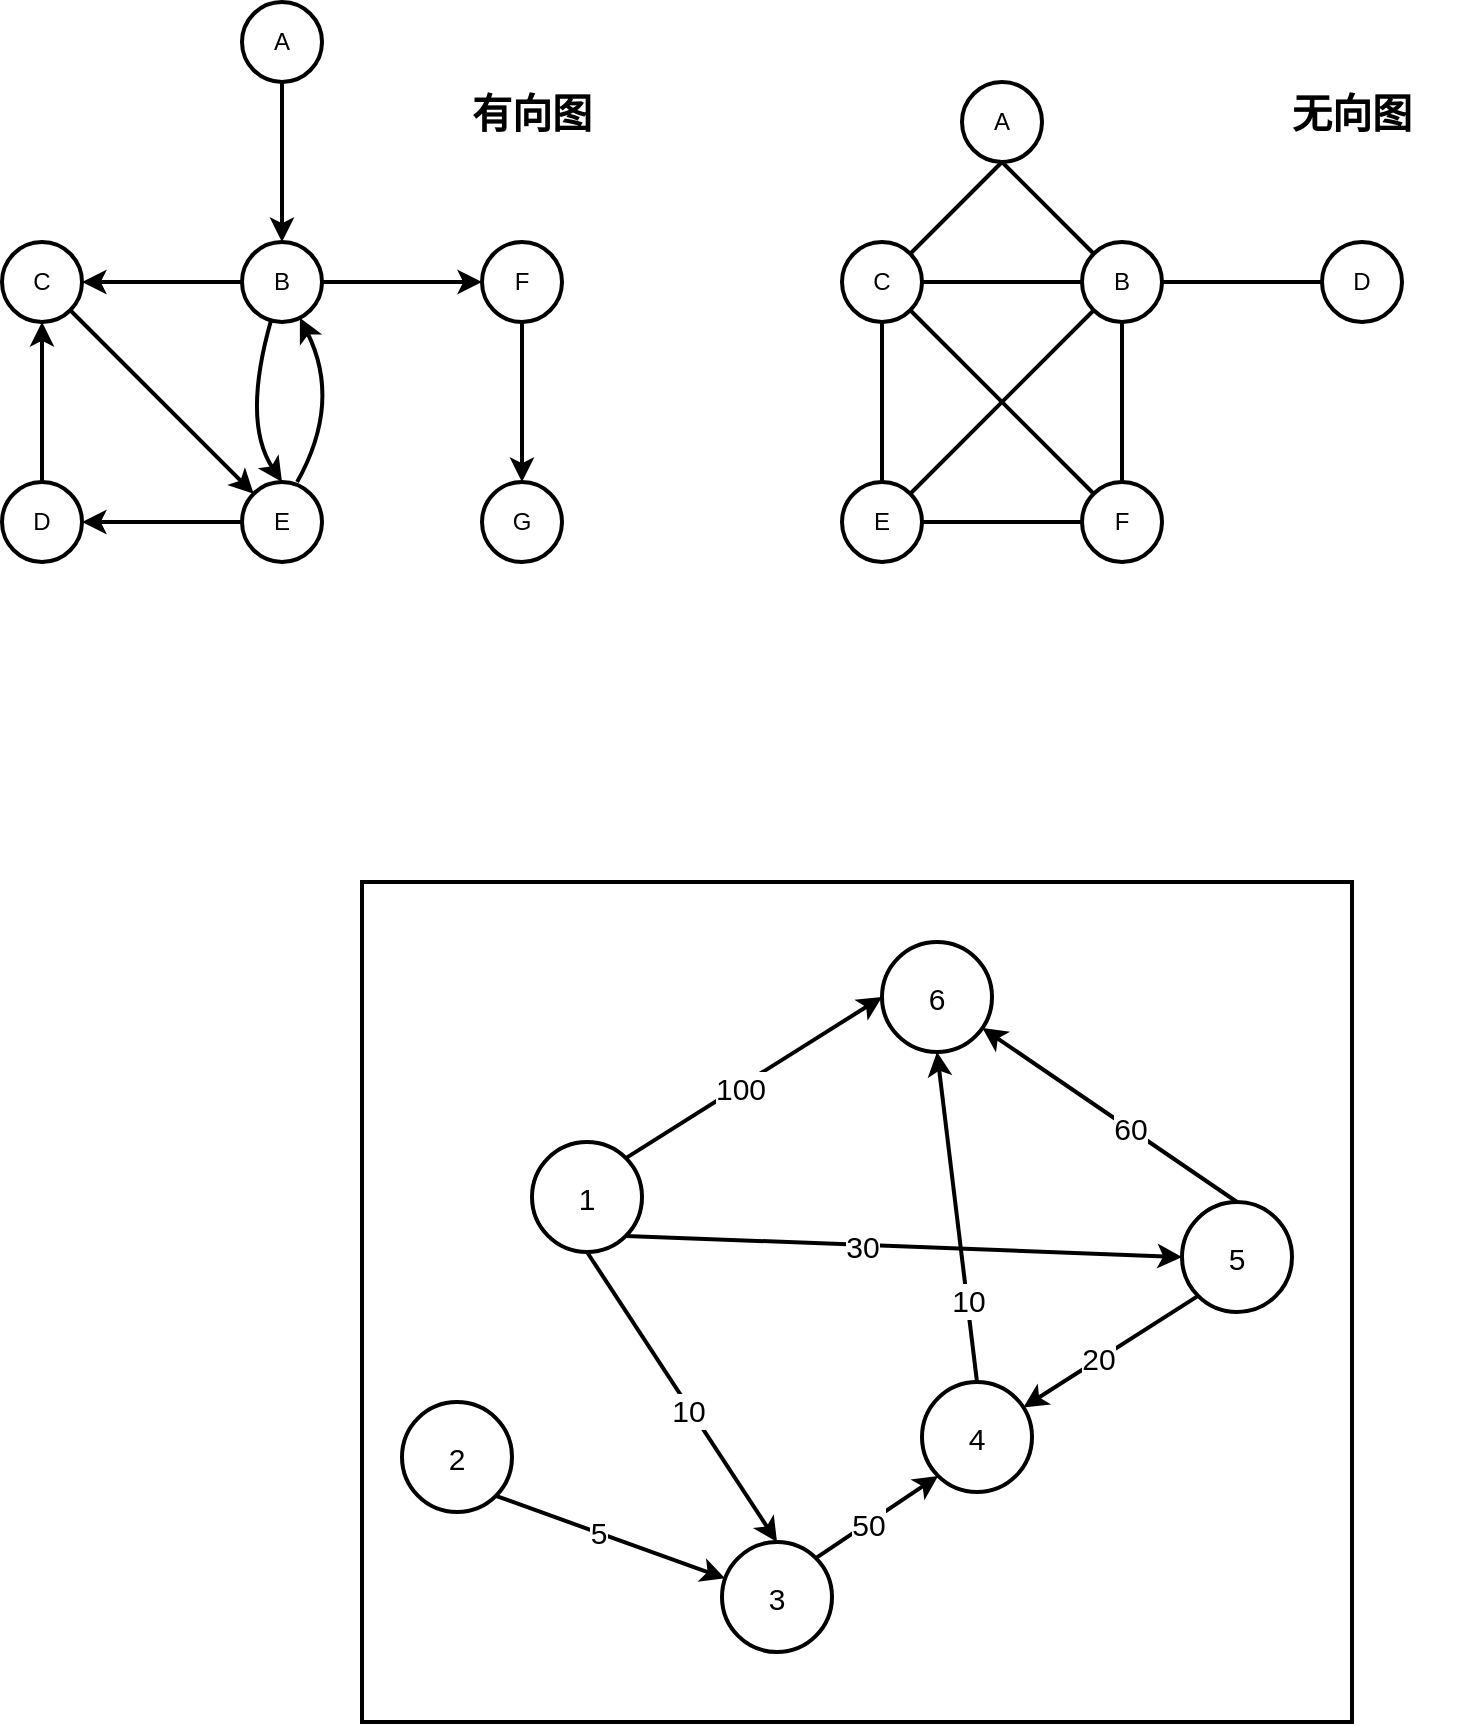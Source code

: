 <mxfile version="15.8.6" type="github" pages="4">
  <diagram id="Wlbw1OocyxwhMAFg14BQ" name="图论">
    <mxGraphModel dx="1468" dy="807" grid="1" gridSize="10" guides="1" tooltips="1" connect="1" arrows="1" fold="1" page="1" pageScale="1" pageWidth="827" pageHeight="1169" math="0" shadow="0">
      <root>
        <mxCell id="wku_mTUNZlJYy4y7xWDH-0" />
        <mxCell id="wku_mTUNZlJYy4y7xWDH-1" parent="wku_mTUNZlJYy4y7xWDH-0" />
        <mxCell id="kwxOZLSx6sXGKQTTqHsU-22" value="" style="rounded=0;whiteSpace=wrap;html=1;labelBackgroundColor=none;fontSize=15;fontColor=#000000;strokeWidth=2;" vertex="1" parent="wku_mTUNZlJYy4y7xWDH-1">
          <mxGeometry x="220" y="560" width="495" height="420" as="geometry" />
        </mxCell>
        <mxCell id="y7eUzahe1uOoeJew8IN2-0" style="edgeStyle=none;rounded=0;orthogonalLoop=1;jettySize=auto;html=1;exitX=0.5;exitY=1;exitDx=0;exitDy=0;entryX=1;entryY=0;entryDx=0;entryDy=0;fontSize=20;strokeWidth=2;endArrow=none;endFill=0;" edge="1" parent="wku_mTUNZlJYy4y7xWDH-1" source="y7eUzahe1uOoeJew8IN2-2" target="y7eUzahe1uOoeJew8IN2-9">
          <mxGeometry relative="1" as="geometry" />
        </mxCell>
        <mxCell id="y7eUzahe1uOoeJew8IN2-1" style="edgeStyle=none;rounded=0;orthogonalLoop=1;jettySize=auto;html=1;exitX=0.5;exitY=1;exitDx=0;exitDy=0;entryX=0;entryY=0;entryDx=0;entryDy=0;fontSize=20;strokeWidth=2;endArrow=none;endFill=0;" edge="1" parent="wku_mTUNZlJYy4y7xWDH-1" source="y7eUzahe1uOoeJew8IN2-2" target="y7eUzahe1uOoeJew8IN2-5">
          <mxGeometry relative="1" as="geometry" />
        </mxCell>
        <mxCell id="y7eUzahe1uOoeJew8IN2-2" value="A" style="ellipse;whiteSpace=wrap;html=1;aspect=fixed;strokeWidth=2;" vertex="1" parent="wku_mTUNZlJYy4y7xWDH-1">
          <mxGeometry x="520" y="160" width="40" height="40" as="geometry" />
        </mxCell>
        <mxCell id="y7eUzahe1uOoeJew8IN2-3" style="edgeStyle=none;rounded=0;orthogonalLoop=1;jettySize=auto;html=1;exitX=1;exitY=0.5;exitDx=0;exitDy=0;entryX=0;entryY=0.5;entryDx=0;entryDy=0;fontSize=20;endArrow=none;endFill=0;strokeWidth=2;" edge="1" parent="wku_mTUNZlJYy4y7xWDH-1" source="y7eUzahe1uOoeJew8IN2-5" target="y7eUzahe1uOoeJew8IN2-10">
          <mxGeometry relative="1" as="geometry" />
        </mxCell>
        <mxCell id="y7eUzahe1uOoeJew8IN2-4" style="edgeStyle=none;rounded=0;orthogonalLoop=1;jettySize=auto;html=1;exitX=0.5;exitY=1;exitDx=0;exitDy=0;entryX=0.5;entryY=0;entryDx=0;entryDy=0;fontSize=20;endArrow=none;endFill=0;strokeWidth=2;" edge="1" parent="wku_mTUNZlJYy4y7xWDH-1" source="y7eUzahe1uOoeJew8IN2-5" target="y7eUzahe1uOoeJew8IN2-14">
          <mxGeometry relative="1" as="geometry" />
        </mxCell>
        <mxCell id="y7eUzahe1uOoeJew8IN2-5" value="B" style="ellipse;whiteSpace=wrap;html=1;aspect=fixed;strokeWidth=2;" vertex="1" parent="wku_mTUNZlJYy4y7xWDH-1">
          <mxGeometry x="580" y="240" width="40" height="40" as="geometry" />
        </mxCell>
        <mxCell id="y7eUzahe1uOoeJew8IN2-6" style="edgeStyle=none;rounded=0;orthogonalLoop=1;jettySize=auto;html=1;exitX=1;exitY=0.5;exitDx=0;exitDy=0;entryX=0;entryY=0.5;entryDx=0;entryDy=0;fontSize=20;endArrow=none;endFill=0;strokeWidth=2;" edge="1" parent="wku_mTUNZlJYy4y7xWDH-1" source="y7eUzahe1uOoeJew8IN2-9" target="y7eUzahe1uOoeJew8IN2-5">
          <mxGeometry relative="1" as="geometry" />
        </mxCell>
        <mxCell id="y7eUzahe1uOoeJew8IN2-7" style="edgeStyle=none;rounded=0;orthogonalLoop=1;jettySize=auto;html=1;exitX=0.5;exitY=1;exitDx=0;exitDy=0;entryX=0.5;entryY=0;entryDx=0;entryDy=0;fontSize=20;endArrow=none;endFill=0;strokeWidth=2;" edge="1" parent="wku_mTUNZlJYy4y7xWDH-1" source="y7eUzahe1uOoeJew8IN2-9" target="y7eUzahe1uOoeJew8IN2-13">
          <mxGeometry relative="1" as="geometry" />
        </mxCell>
        <mxCell id="y7eUzahe1uOoeJew8IN2-8" style="edgeStyle=none;rounded=0;orthogonalLoop=1;jettySize=auto;html=1;exitX=1;exitY=1;exitDx=0;exitDy=0;entryX=0;entryY=0;entryDx=0;entryDy=0;fontSize=20;endArrow=none;endFill=0;strokeWidth=2;" edge="1" parent="wku_mTUNZlJYy4y7xWDH-1" source="y7eUzahe1uOoeJew8IN2-9" target="y7eUzahe1uOoeJew8IN2-14">
          <mxGeometry relative="1" as="geometry" />
        </mxCell>
        <mxCell id="y7eUzahe1uOoeJew8IN2-9" value="C" style="ellipse;whiteSpace=wrap;html=1;aspect=fixed;strokeWidth=2;" vertex="1" parent="wku_mTUNZlJYy4y7xWDH-1">
          <mxGeometry x="460" y="240" width="40" height="40" as="geometry" />
        </mxCell>
        <mxCell id="y7eUzahe1uOoeJew8IN2-10" value="D" style="ellipse;whiteSpace=wrap;html=1;aspect=fixed;strokeWidth=2;" vertex="1" parent="wku_mTUNZlJYy4y7xWDH-1">
          <mxGeometry x="700" y="240" width="40" height="40" as="geometry" />
        </mxCell>
        <mxCell id="y7eUzahe1uOoeJew8IN2-11" style="edgeStyle=none;rounded=0;orthogonalLoop=1;jettySize=auto;html=1;exitX=1;exitY=0.5;exitDx=0;exitDy=0;entryX=0;entryY=0.5;entryDx=0;entryDy=0;fontSize=20;endArrow=none;endFill=0;strokeWidth=2;" edge="1" parent="wku_mTUNZlJYy4y7xWDH-1" source="y7eUzahe1uOoeJew8IN2-13" target="y7eUzahe1uOoeJew8IN2-14">
          <mxGeometry relative="1" as="geometry" />
        </mxCell>
        <mxCell id="y7eUzahe1uOoeJew8IN2-12" style="edgeStyle=none;rounded=0;orthogonalLoop=1;jettySize=auto;html=1;exitX=1;exitY=0;exitDx=0;exitDy=0;entryX=0;entryY=1;entryDx=0;entryDy=0;fontSize=20;endArrow=none;endFill=0;strokeWidth=2;" edge="1" parent="wku_mTUNZlJYy4y7xWDH-1" source="y7eUzahe1uOoeJew8IN2-13" target="y7eUzahe1uOoeJew8IN2-5">
          <mxGeometry relative="1" as="geometry" />
        </mxCell>
        <mxCell id="y7eUzahe1uOoeJew8IN2-13" value="E" style="ellipse;whiteSpace=wrap;html=1;aspect=fixed;strokeWidth=2;" vertex="1" parent="wku_mTUNZlJYy4y7xWDH-1">
          <mxGeometry x="460" y="360" width="40" height="40" as="geometry" />
        </mxCell>
        <mxCell id="y7eUzahe1uOoeJew8IN2-14" value="F" style="ellipse;whiteSpace=wrap;html=1;aspect=fixed;strokeWidth=2;" vertex="1" parent="wku_mTUNZlJYy4y7xWDH-1">
          <mxGeometry x="580" y="360" width="40" height="40" as="geometry" />
        </mxCell>
        <mxCell id="y7eUzahe1uOoeJew8IN2-15" value="无向图" style="text;html=1;strokeColor=none;fillColor=none;align=center;verticalAlign=middle;whiteSpace=wrap;rounded=0;fontSize=20;fontStyle=1" vertex="1" parent="wku_mTUNZlJYy4y7xWDH-1">
          <mxGeometry x="660" y="160" width="110" height="30" as="geometry" />
        </mxCell>
        <mxCell id="N-OkUWQ4qD126HwFecr4-0" style="edgeStyle=orthogonalEdgeStyle;rounded=0;orthogonalLoop=1;jettySize=auto;html=1;exitX=0.5;exitY=1;exitDx=0;exitDy=0;entryX=0.5;entryY=0;entryDx=0;entryDy=0;strokeWidth=2;" edge="1" parent="wku_mTUNZlJYy4y7xWDH-1" source="N-OkUWQ4qD126HwFecr4-1" target="N-OkUWQ4qD126HwFecr4-13">
          <mxGeometry relative="1" as="geometry" />
        </mxCell>
        <mxCell id="N-OkUWQ4qD126HwFecr4-1" value="A" style="ellipse;whiteSpace=wrap;html=1;aspect=fixed;strokeWidth=2;" vertex="1" parent="wku_mTUNZlJYy4y7xWDH-1">
          <mxGeometry x="160" y="120" width="40" height="40" as="geometry" />
        </mxCell>
        <mxCell id="N-OkUWQ4qD126HwFecr4-2" value="G" style="ellipse;whiteSpace=wrap;html=1;aspect=fixed;strokeWidth=2;" vertex="1" parent="wku_mTUNZlJYy4y7xWDH-1">
          <mxGeometry x="280" y="360" width="40" height="40" as="geometry" />
        </mxCell>
        <mxCell id="N-OkUWQ4qD126HwFecr4-3" style="edgeStyle=none;rounded=0;orthogonalLoop=1;jettySize=auto;html=1;exitX=0.5;exitY=1;exitDx=0;exitDy=0;entryX=0.5;entryY=0;entryDx=0;entryDy=0;strokeWidth=2;" edge="1" parent="wku_mTUNZlJYy4y7xWDH-1" source="N-OkUWQ4qD126HwFecr4-4" target="N-OkUWQ4qD126HwFecr4-2">
          <mxGeometry relative="1" as="geometry" />
        </mxCell>
        <mxCell id="N-OkUWQ4qD126HwFecr4-4" value="F" style="ellipse;whiteSpace=wrap;html=1;aspect=fixed;strokeWidth=2;" vertex="1" parent="wku_mTUNZlJYy4y7xWDH-1">
          <mxGeometry x="280" y="240" width="40" height="40" as="geometry" />
        </mxCell>
        <mxCell id="N-OkUWQ4qD126HwFecr4-5" style="edgeStyle=none;rounded=0;orthogonalLoop=1;jettySize=auto;html=1;exitX=0;exitY=0.5;exitDx=0;exitDy=0;entryX=1;entryY=0.5;entryDx=0;entryDy=0;strokeWidth=2;" edge="1" parent="wku_mTUNZlJYy4y7xWDH-1" source="N-OkUWQ4qD126HwFecr4-6" target="N-OkUWQ4qD126HwFecr4-8">
          <mxGeometry relative="1" as="geometry" />
        </mxCell>
        <mxCell id="N-OkUWQ4qD126HwFecr4-6" value="E" style="ellipse;whiteSpace=wrap;html=1;aspect=fixed;strokeWidth=2;" vertex="1" parent="wku_mTUNZlJYy4y7xWDH-1">
          <mxGeometry x="160" y="360" width="40" height="40" as="geometry" />
        </mxCell>
        <mxCell id="N-OkUWQ4qD126HwFecr4-7" style="edgeStyle=none;rounded=0;orthogonalLoop=1;jettySize=auto;html=1;exitX=0.5;exitY=0;exitDx=0;exitDy=0;entryX=0.5;entryY=1;entryDx=0;entryDy=0;strokeWidth=2;" edge="1" parent="wku_mTUNZlJYy4y7xWDH-1" source="N-OkUWQ4qD126HwFecr4-8" target="N-OkUWQ4qD126HwFecr4-10">
          <mxGeometry relative="1" as="geometry" />
        </mxCell>
        <mxCell id="N-OkUWQ4qD126HwFecr4-8" value="D" style="ellipse;whiteSpace=wrap;html=1;aspect=fixed;strokeWidth=2;" vertex="1" parent="wku_mTUNZlJYy4y7xWDH-1">
          <mxGeometry x="40" y="360" width="40" height="40" as="geometry" />
        </mxCell>
        <mxCell id="N-OkUWQ4qD126HwFecr4-9" style="rounded=0;orthogonalLoop=1;jettySize=auto;html=1;exitX=1;exitY=1;exitDx=0;exitDy=0;entryX=0;entryY=0;entryDx=0;entryDy=0;strokeWidth=2;" edge="1" parent="wku_mTUNZlJYy4y7xWDH-1" source="N-OkUWQ4qD126HwFecr4-10" target="N-OkUWQ4qD126HwFecr4-6">
          <mxGeometry relative="1" as="geometry" />
        </mxCell>
        <mxCell id="N-OkUWQ4qD126HwFecr4-10" value="C" style="ellipse;whiteSpace=wrap;html=1;aspect=fixed;strokeWidth=2;" vertex="1" parent="wku_mTUNZlJYy4y7xWDH-1">
          <mxGeometry x="40" y="240" width="40" height="40" as="geometry" />
        </mxCell>
        <mxCell id="N-OkUWQ4qD126HwFecr4-11" style="edgeStyle=orthogonalEdgeStyle;rounded=0;orthogonalLoop=1;jettySize=auto;html=1;exitX=1;exitY=0.5;exitDx=0;exitDy=0;entryX=0;entryY=0.5;entryDx=0;entryDy=0;strokeWidth=2;" edge="1" parent="wku_mTUNZlJYy4y7xWDH-1" source="N-OkUWQ4qD126HwFecr4-13" target="N-OkUWQ4qD126HwFecr4-4">
          <mxGeometry relative="1" as="geometry" />
        </mxCell>
        <mxCell id="N-OkUWQ4qD126HwFecr4-12" style="edgeStyle=orthogonalEdgeStyle;rounded=0;orthogonalLoop=1;jettySize=auto;html=1;exitX=0;exitY=0.5;exitDx=0;exitDy=0;entryX=1;entryY=0.5;entryDx=0;entryDy=0;strokeWidth=2;" edge="1" parent="wku_mTUNZlJYy4y7xWDH-1" source="N-OkUWQ4qD126HwFecr4-13" target="N-OkUWQ4qD126HwFecr4-10">
          <mxGeometry relative="1" as="geometry" />
        </mxCell>
        <mxCell id="N-OkUWQ4qD126HwFecr4-13" value="B" style="ellipse;whiteSpace=wrap;html=1;aspect=fixed;strokeWidth=2;" vertex="1" parent="wku_mTUNZlJYy4y7xWDH-1">
          <mxGeometry x="160" y="240" width="40" height="40" as="geometry" />
        </mxCell>
        <mxCell id="N-OkUWQ4qD126HwFecr4-14" value="" style="curved=1;endArrow=classic;html=1;rounded=0;strokeWidth=2;exitX=0.689;exitY=0.001;exitDx=0;exitDy=0;exitPerimeter=0;" edge="1" parent="wku_mTUNZlJYy4y7xWDH-1" source="N-OkUWQ4qD126HwFecr4-6" target="N-OkUWQ4qD126HwFecr4-13">
          <mxGeometry width="50" height="50" relative="1" as="geometry">
            <mxPoint x="200" y="360" as="sourcePoint" />
            <mxPoint x="230" y="280" as="targetPoint" />
            <Array as="points">
              <mxPoint x="210" y="320" />
            </Array>
          </mxGeometry>
        </mxCell>
        <mxCell id="N-OkUWQ4qD126HwFecr4-15" value="" style="curved=1;endArrow=classic;html=1;rounded=0;strokeWidth=2;entryX=0.5;entryY=0;entryDx=0;entryDy=0;" edge="1" parent="wku_mTUNZlJYy4y7xWDH-1" source="N-OkUWQ4qD126HwFecr4-13" target="N-OkUWQ4qD126HwFecr4-6">
          <mxGeometry width="50" height="50" relative="1" as="geometry">
            <mxPoint x="140" y="410" as="sourcePoint" />
            <mxPoint x="170" y="350" as="targetPoint" />
            <Array as="points">
              <mxPoint x="160" y="330" />
            </Array>
          </mxGeometry>
        </mxCell>
        <mxCell id="N-OkUWQ4qD126HwFecr4-16" value="有向图" style="text;html=1;strokeColor=none;fillColor=none;align=center;verticalAlign=middle;whiteSpace=wrap;rounded=0;fontSize=20;fontStyle=1" vertex="1" parent="wku_mTUNZlJYy4y7xWDH-1">
          <mxGeometry x="250" y="160" width="110" height="30" as="geometry" />
        </mxCell>
        <mxCell id="kwxOZLSx6sXGKQTTqHsU-6" style="edgeStyle=none;rounded=0;orthogonalLoop=1;jettySize=auto;html=1;exitX=0.5;exitY=1;exitDx=0;exitDy=0;entryX=0.5;entryY=0;entryDx=0;entryDy=0;fontSize=15;fontColor=#000000;endArrow=classic;endFill=1;strokeWidth=2;fillColor=#FFB570;" edge="1" parent="wku_mTUNZlJYy4y7xWDH-1" source="kwxOZLSx6sXGKQTTqHsU-0" target="kwxOZLSx6sXGKQTTqHsU-2">
          <mxGeometry relative="1" as="geometry" />
        </mxCell>
        <mxCell id="kwxOZLSx6sXGKQTTqHsU-15" value="10" style="edgeLabel;html=1;align=center;verticalAlign=middle;resizable=0;points=[];fontSize=15;fontColor=#000000;" vertex="1" connectable="0" parent="kwxOZLSx6sXGKQTTqHsU-6">
          <mxGeometry x="0.083" y="-1" relative="1" as="geometry">
            <mxPoint as="offset" />
          </mxGeometry>
        </mxCell>
        <mxCell id="kwxOZLSx6sXGKQTTqHsU-7" style="edgeStyle=none;rounded=0;orthogonalLoop=1;jettySize=auto;html=1;exitX=1;exitY=0;exitDx=0;exitDy=0;entryX=0;entryY=0.5;entryDx=0;entryDy=0;fontSize=15;fontColor=#000000;endArrow=classic;endFill=1;strokeWidth=2;fillColor=#FFB570;" edge="1" parent="wku_mTUNZlJYy4y7xWDH-1" source="kwxOZLSx6sXGKQTTqHsU-0" target="kwxOZLSx6sXGKQTTqHsU-5">
          <mxGeometry relative="1" as="geometry" />
        </mxCell>
        <mxCell id="kwxOZLSx6sXGKQTTqHsU-19" value="100" style="edgeLabel;html=1;align=center;verticalAlign=middle;resizable=0;points=[];fontSize=15;fontColor=#000000;" vertex="1" connectable="0" parent="kwxOZLSx6sXGKQTTqHsU-7">
          <mxGeometry x="-0.111" relative="1" as="geometry">
            <mxPoint as="offset" />
          </mxGeometry>
        </mxCell>
        <mxCell id="kwxOZLSx6sXGKQTTqHsU-8" style="edgeStyle=none;rounded=0;orthogonalLoop=1;jettySize=auto;html=1;exitX=1;exitY=1;exitDx=0;exitDy=0;entryX=0;entryY=0.5;entryDx=0;entryDy=0;fontSize=15;fontColor=#000000;endArrow=classic;endFill=1;strokeWidth=2;fillColor=#FFB570;" edge="1" parent="wku_mTUNZlJYy4y7xWDH-1" source="kwxOZLSx6sXGKQTTqHsU-0" target="kwxOZLSx6sXGKQTTqHsU-4">
          <mxGeometry relative="1" as="geometry" />
        </mxCell>
        <mxCell id="kwxOZLSx6sXGKQTTqHsU-16" value="30" style="edgeLabel;html=1;align=center;verticalAlign=middle;resizable=0;points=[];fontSize=15;fontColor=#000000;" vertex="1" connectable="0" parent="kwxOZLSx6sXGKQTTqHsU-8">
          <mxGeometry x="-0.155" relative="1" as="geometry">
            <mxPoint as="offset" />
          </mxGeometry>
        </mxCell>
        <mxCell id="kwxOZLSx6sXGKQTTqHsU-0" value="1" style="ellipse;whiteSpace=wrap;html=1;aspect=fixed;labelBackgroundColor=none;fontSize=15;fontColor=#000000;strokeWidth=2;" vertex="1" parent="wku_mTUNZlJYy4y7xWDH-1">
          <mxGeometry x="305" y="690" width="55" height="55" as="geometry" />
        </mxCell>
        <mxCell id="kwxOZLSx6sXGKQTTqHsU-9" style="edgeStyle=none;rounded=0;orthogonalLoop=1;jettySize=auto;html=1;exitX=1;exitY=1;exitDx=0;exitDy=0;fontSize=15;fontColor=#000000;endArrow=classic;endFill=1;strokeWidth=2;fillColor=#FFB570;" edge="1" parent="wku_mTUNZlJYy4y7xWDH-1" source="kwxOZLSx6sXGKQTTqHsU-1" target="kwxOZLSx6sXGKQTTqHsU-2">
          <mxGeometry relative="1" as="geometry" />
        </mxCell>
        <mxCell id="kwxOZLSx6sXGKQTTqHsU-14" value="5" style="edgeLabel;html=1;align=center;verticalAlign=middle;resizable=0;points=[];fontSize=15;fontColor=#000000;" vertex="1" connectable="0" parent="kwxOZLSx6sXGKQTTqHsU-9">
          <mxGeometry x="-0.112" y="1" relative="1" as="geometry">
            <mxPoint as="offset" />
          </mxGeometry>
        </mxCell>
        <mxCell id="kwxOZLSx6sXGKQTTqHsU-1" value="2" style="ellipse;whiteSpace=wrap;html=1;aspect=fixed;labelBackgroundColor=none;fontSize=15;fontColor=#000000;strokeWidth=2;" vertex="1" parent="wku_mTUNZlJYy4y7xWDH-1">
          <mxGeometry x="240" y="820" width="55" height="55" as="geometry" />
        </mxCell>
        <mxCell id="kwxOZLSx6sXGKQTTqHsU-10" style="edgeStyle=none;rounded=0;orthogonalLoop=1;jettySize=auto;html=1;exitX=1;exitY=0;exitDx=0;exitDy=0;entryX=0;entryY=1;entryDx=0;entryDy=0;fontSize=15;fontColor=#000000;endArrow=classic;endFill=1;strokeWidth=2;fillColor=#FFB570;" edge="1" parent="wku_mTUNZlJYy4y7xWDH-1" source="kwxOZLSx6sXGKQTTqHsU-2" target="kwxOZLSx6sXGKQTTqHsU-3">
          <mxGeometry relative="1" as="geometry" />
        </mxCell>
        <mxCell id="kwxOZLSx6sXGKQTTqHsU-21" value="50" style="edgeLabel;html=1;align=center;verticalAlign=middle;resizable=0;points=[];fontSize=15;fontColor=#000000;" vertex="1" connectable="0" parent="kwxOZLSx6sXGKQTTqHsU-10">
          <mxGeometry x="-0.162" relative="1" as="geometry">
            <mxPoint as="offset" />
          </mxGeometry>
        </mxCell>
        <mxCell id="kwxOZLSx6sXGKQTTqHsU-2" value="3" style="ellipse;whiteSpace=wrap;html=1;aspect=fixed;labelBackgroundColor=none;fontSize=15;fontColor=#000000;strokeWidth=2;" vertex="1" parent="wku_mTUNZlJYy4y7xWDH-1">
          <mxGeometry x="400" y="890" width="55" height="55" as="geometry" />
        </mxCell>
        <mxCell id="kwxOZLSx6sXGKQTTqHsU-13" style="edgeStyle=none;rounded=0;orthogonalLoop=1;jettySize=auto;html=1;exitX=0.5;exitY=0;exitDx=0;exitDy=0;entryX=0.5;entryY=1;entryDx=0;entryDy=0;fontSize=15;fontColor=#000000;endArrow=classic;endFill=1;strokeWidth=2;fillColor=#FFB570;" edge="1" parent="wku_mTUNZlJYy4y7xWDH-1" source="kwxOZLSx6sXGKQTTqHsU-3" target="kwxOZLSx6sXGKQTTqHsU-5">
          <mxGeometry relative="1" as="geometry" />
        </mxCell>
        <mxCell id="kwxOZLSx6sXGKQTTqHsU-17" value="10" style="edgeLabel;html=1;align=center;verticalAlign=middle;resizable=0;points=[];fontSize=15;fontColor=#000000;" vertex="1" connectable="0" parent="kwxOZLSx6sXGKQTTqHsU-13">
          <mxGeometry x="-0.494" relative="1" as="geometry">
            <mxPoint as="offset" />
          </mxGeometry>
        </mxCell>
        <mxCell id="kwxOZLSx6sXGKQTTqHsU-3" value="4" style="ellipse;whiteSpace=wrap;html=1;aspect=fixed;labelBackgroundColor=none;fontSize=15;fontColor=#000000;strokeWidth=2;" vertex="1" parent="wku_mTUNZlJYy4y7xWDH-1">
          <mxGeometry x="500" y="810" width="55" height="55" as="geometry" />
        </mxCell>
        <mxCell id="kwxOZLSx6sXGKQTTqHsU-11" style="edgeStyle=none;rounded=0;orthogonalLoop=1;jettySize=auto;html=1;exitX=0.5;exitY=0;exitDx=0;exitDy=0;fontSize=15;fontColor=#000000;endArrow=classic;endFill=1;strokeWidth=2;fillColor=#FFB570;" edge="1" parent="wku_mTUNZlJYy4y7xWDH-1" source="kwxOZLSx6sXGKQTTqHsU-4" target="kwxOZLSx6sXGKQTTqHsU-5">
          <mxGeometry relative="1" as="geometry" />
        </mxCell>
        <mxCell id="kwxOZLSx6sXGKQTTqHsU-18" value="60" style="edgeLabel;html=1;align=center;verticalAlign=middle;resizable=0;points=[];fontSize=15;fontColor=#000000;" vertex="1" connectable="0" parent="kwxOZLSx6sXGKQTTqHsU-11">
          <mxGeometry x="-0.153" relative="1" as="geometry">
            <mxPoint as="offset" />
          </mxGeometry>
        </mxCell>
        <mxCell id="kwxOZLSx6sXGKQTTqHsU-12" style="edgeStyle=none;rounded=0;orthogonalLoop=1;jettySize=auto;html=1;exitX=0;exitY=1;exitDx=0;exitDy=0;fontSize=15;fontColor=#000000;endArrow=classic;endFill=1;strokeWidth=2;fillColor=#FFB570;" edge="1" parent="wku_mTUNZlJYy4y7xWDH-1" source="kwxOZLSx6sXGKQTTqHsU-4" target="kwxOZLSx6sXGKQTTqHsU-3">
          <mxGeometry relative="1" as="geometry" />
        </mxCell>
        <mxCell id="kwxOZLSx6sXGKQTTqHsU-20" value="20" style="edgeLabel;html=1;align=center;verticalAlign=middle;resizable=0;points=[];fontSize=15;fontColor=#000000;" vertex="1" connectable="0" parent="kwxOZLSx6sXGKQTTqHsU-12">
          <mxGeometry x="0.14" y="-1" relative="1" as="geometry">
            <mxPoint as="offset" />
          </mxGeometry>
        </mxCell>
        <mxCell id="kwxOZLSx6sXGKQTTqHsU-4" value="5" style="ellipse;whiteSpace=wrap;html=1;aspect=fixed;labelBackgroundColor=none;fontSize=15;fontColor=#000000;strokeWidth=2;" vertex="1" parent="wku_mTUNZlJYy4y7xWDH-1">
          <mxGeometry x="630" y="720" width="55" height="55" as="geometry" />
        </mxCell>
        <mxCell id="kwxOZLSx6sXGKQTTqHsU-5" value="6" style="ellipse;whiteSpace=wrap;html=1;aspect=fixed;labelBackgroundColor=none;fontSize=15;fontColor=#000000;strokeWidth=2;" vertex="1" parent="wku_mTUNZlJYy4y7xWDH-1">
          <mxGeometry x="480" y="590" width="55" height="55" as="geometry" />
        </mxCell>
      </root>
    </mxGraphModel>
  </diagram>
  <diagram id="HVUINdWz_MUtsjOmrGz2" name="图形结构存储">
    <mxGraphModel dx="1468" dy="807" grid="1" gridSize="10" guides="1" tooltips="1" connect="1" arrows="1" fold="1" page="1" pageScale="1" pageWidth="827" pageHeight="1169" math="0" shadow="0">
      <root>
        <mxCell id="0" />
        <mxCell id="1" parent="0" />
        <mxCell id="CO6N0n49O4wczdrIdTtG-35" value="" style="rounded=0;whiteSpace=wrap;html=1;labelBackgroundColor=none;fontSize=15;fontColor=#000000;strokeWidth=2;" vertex="1" parent="1">
          <mxGeometry x="79" y="540" width="621" height="570" as="geometry" />
        </mxCell>
        <mxCell id="psnGplMCNKQjcaZWNZPw-129" value="" style="rounded=0;whiteSpace=wrap;html=1;labelBackgroundColor=default;fontSize=15;fontColor=#000000;strokeWidth=2;" vertex="1" parent="1">
          <mxGeometry x="800" y="110" width="750" height="330" as="geometry" />
        </mxCell>
        <mxCell id="psnGplMCNKQjcaZWNZPw-8" style="edgeStyle=orthogonalEdgeStyle;rounded=0;orthogonalLoop=1;jettySize=auto;html=1;exitX=0.5;exitY=1;exitDx=0;exitDy=0;entryX=0.5;entryY=0;entryDx=0;entryDy=0;strokeWidth=2;" edge="1" parent="1" source="psnGplMCNKQjcaZWNZPw-1" target="psnGplMCNKQjcaZWNZPw-7">
          <mxGeometry relative="1" as="geometry" />
        </mxCell>
        <mxCell id="psnGplMCNKQjcaZWNZPw-1" value="A" style="ellipse;whiteSpace=wrap;html=1;aspect=fixed;strokeWidth=2;" vertex="1" parent="1">
          <mxGeometry x="320" y="80" width="40" height="40" as="geometry" />
        </mxCell>
        <mxCell id="psnGplMCNKQjcaZWNZPw-2" value="G" style="ellipse;whiteSpace=wrap;html=1;aspect=fixed;strokeWidth=2;" vertex="1" parent="1">
          <mxGeometry x="440" y="320" width="40" height="40" as="geometry" />
        </mxCell>
        <mxCell id="psnGplMCNKQjcaZWNZPw-14" style="edgeStyle=none;rounded=0;orthogonalLoop=1;jettySize=auto;html=1;exitX=0.5;exitY=1;exitDx=0;exitDy=0;entryX=0.5;entryY=0;entryDx=0;entryDy=0;strokeWidth=2;" edge="1" parent="1" source="psnGplMCNKQjcaZWNZPw-3" target="psnGplMCNKQjcaZWNZPw-2">
          <mxGeometry relative="1" as="geometry" />
        </mxCell>
        <mxCell id="psnGplMCNKQjcaZWNZPw-3" value="F" style="ellipse;whiteSpace=wrap;html=1;aspect=fixed;strokeWidth=2;" vertex="1" parent="1">
          <mxGeometry x="440" y="200" width="40" height="40" as="geometry" />
        </mxCell>
        <mxCell id="psnGplMCNKQjcaZWNZPw-12" style="edgeStyle=none;rounded=0;orthogonalLoop=1;jettySize=auto;html=1;exitX=0;exitY=0.5;exitDx=0;exitDy=0;entryX=1;entryY=0.5;entryDx=0;entryDy=0;strokeWidth=2;" edge="1" parent="1" source="psnGplMCNKQjcaZWNZPw-4" target="psnGplMCNKQjcaZWNZPw-5">
          <mxGeometry relative="1" as="geometry" />
        </mxCell>
        <mxCell id="psnGplMCNKQjcaZWNZPw-4" value="E" style="ellipse;whiteSpace=wrap;html=1;aspect=fixed;strokeWidth=2;" vertex="1" parent="1">
          <mxGeometry x="320" y="320" width="40" height="40" as="geometry" />
        </mxCell>
        <mxCell id="psnGplMCNKQjcaZWNZPw-13" style="edgeStyle=none;rounded=0;orthogonalLoop=1;jettySize=auto;html=1;exitX=0.5;exitY=0;exitDx=0;exitDy=0;entryX=0.5;entryY=1;entryDx=0;entryDy=0;strokeWidth=2;" edge="1" parent="1" source="psnGplMCNKQjcaZWNZPw-5" target="psnGplMCNKQjcaZWNZPw-6">
          <mxGeometry relative="1" as="geometry" />
        </mxCell>
        <mxCell id="psnGplMCNKQjcaZWNZPw-5" value="D" style="ellipse;whiteSpace=wrap;html=1;aspect=fixed;strokeWidth=2;" vertex="1" parent="1">
          <mxGeometry x="200" y="320" width="40" height="40" as="geometry" />
        </mxCell>
        <mxCell id="psnGplMCNKQjcaZWNZPw-11" style="rounded=0;orthogonalLoop=1;jettySize=auto;html=1;exitX=1;exitY=1;exitDx=0;exitDy=0;entryX=0;entryY=0;entryDx=0;entryDy=0;strokeWidth=2;" edge="1" parent="1" source="psnGplMCNKQjcaZWNZPw-6" target="psnGplMCNKQjcaZWNZPw-4">
          <mxGeometry relative="1" as="geometry" />
        </mxCell>
        <mxCell id="psnGplMCNKQjcaZWNZPw-6" value="C" style="ellipse;whiteSpace=wrap;html=1;aspect=fixed;strokeWidth=2;" vertex="1" parent="1">
          <mxGeometry x="200" y="200" width="40" height="40" as="geometry" />
        </mxCell>
        <mxCell id="psnGplMCNKQjcaZWNZPw-9" style="edgeStyle=orthogonalEdgeStyle;rounded=0;orthogonalLoop=1;jettySize=auto;html=1;exitX=1;exitY=0.5;exitDx=0;exitDy=0;entryX=0;entryY=0.5;entryDx=0;entryDy=0;strokeWidth=2;" edge="1" parent="1" source="psnGplMCNKQjcaZWNZPw-7" target="psnGplMCNKQjcaZWNZPw-3">
          <mxGeometry relative="1" as="geometry" />
        </mxCell>
        <mxCell id="psnGplMCNKQjcaZWNZPw-10" style="edgeStyle=orthogonalEdgeStyle;rounded=0;orthogonalLoop=1;jettySize=auto;html=1;exitX=0;exitY=0.5;exitDx=0;exitDy=0;entryX=1;entryY=0.5;entryDx=0;entryDy=0;strokeWidth=2;" edge="1" parent="1" source="psnGplMCNKQjcaZWNZPw-7" target="psnGplMCNKQjcaZWNZPw-6">
          <mxGeometry relative="1" as="geometry" />
        </mxCell>
        <mxCell id="psnGplMCNKQjcaZWNZPw-7" value="B" style="ellipse;whiteSpace=wrap;html=1;aspect=fixed;strokeWidth=2;" vertex="1" parent="1">
          <mxGeometry x="320" y="200" width="40" height="40" as="geometry" />
        </mxCell>
        <mxCell id="psnGplMCNKQjcaZWNZPw-27" value="" style="curved=1;endArrow=classic;html=1;rounded=0;strokeWidth=2;exitX=0.689;exitY=0.001;exitDx=0;exitDy=0;exitPerimeter=0;" edge="1" parent="1" source="psnGplMCNKQjcaZWNZPw-4" target="psnGplMCNKQjcaZWNZPw-7">
          <mxGeometry width="50" height="50" relative="1" as="geometry">
            <mxPoint x="360" y="320" as="sourcePoint" />
            <mxPoint x="390" y="240" as="targetPoint" />
            <Array as="points">
              <mxPoint x="370" y="280" />
            </Array>
          </mxGeometry>
        </mxCell>
        <mxCell id="psnGplMCNKQjcaZWNZPw-28" value="" style="curved=1;endArrow=classic;html=1;rounded=0;strokeWidth=2;entryX=0.5;entryY=0;entryDx=0;entryDy=0;" edge="1" parent="1" source="psnGplMCNKQjcaZWNZPw-7" target="psnGplMCNKQjcaZWNZPw-4">
          <mxGeometry width="50" height="50" relative="1" as="geometry">
            <mxPoint x="300" y="370" as="sourcePoint" />
            <mxPoint x="330" y="310" as="targetPoint" />
            <Array as="points">
              <mxPoint x="320" y="290" />
            </Array>
          </mxGeometry>
        </mxCell>
        <mxCell id="psnGplMCNKQjcaZWNZPw-29" value="有向图" style="text;html=1;strokeColor=none;fillColor=none;align=center;verticalAlign=middle;whiteSpace=wrap;rounded=0;fontSize=20;fontStyle=1" vertex="1" parent="1">
          <mxGeometry x="430" y="85" width="110" height="30" as="geometry" />
        </mxCell>
        <mxCell id="psnGplMCNKQjcaZWNZPw-48" value="0" style="rounded=0;whiteSpace=wrap;html=1;fontSize=20;strokeWidth=2;" vertex="1" parent="1">
          <mxGeometry x="910" y="180" width="40" height="30" as="geometry" />
        </mxCell>
        <mxCell id="psnGplMCNKQjcaZWNZPw-49" value="1" style="rounded=0;whiteSpace=wrap;html=1;fontSize=20;strokeWidth=2;" vertex="1" parent="1">
          <mxGeometry x="950" y="180" width="40" height="30" as="geometry" />
        </mxCell>
        <mxCell id="psnGplMCNKQjcaZWNZPw-50" value="0" style="rounded=0;whiteSpace=wrap;html=1;fontSize=20;strokeWidth=2;" vertex="1" parent="1">
          <mxGeometry x="990" y="180" width="40" height="30" as="geometry" />
        </mxCell>
        <mxCell id="psnGplMCNKQjcaZWNZPw-51" value="0" style="rounded=0;whiteSpace=wrap;html=1;fontSize=20;strokeWidth=2;" vertex="1" parent="1">
          <mxGeometry x="1030" y="180" width="40" height="30" as="geometry" />
        </mxCell>
        <mxCell id="psnGplMCNKQjcaZWNZPw-52" value="0" style="rounded=0;whiteSpace=wrap;html=1;fontSize=20;strokeWidth=2;" vertex="1" parent="1">
          <mxGeometry x="1070" y="180" width="40" height="30" as="geometry" />
        </mxCell>
        <mxCell id="psnGplMCNKQjcaZWNZPw-53" value="0" style="rounded=0;whiteSpace=wrap;html=1;fontSize=20;strokeWidth=2;" vertex="1" parent="1">
          <mxGeometry x="1110" y="180" width="40" height="30" as="geometry" />
        </mxCell>
        <mxCell id="psnGplMCNKQjcaZWNZPw-54" value="0" style="rounded=0;whiteSpace=wrap;html=1;fontSize=20;strokeWidth=2;" vertex="1" parent="1">
          <mxGeometry x="1150" y="180" width="40" height="30" as="geometry" />
        </mxCell>
        <mxCell id="psnGplMCNKQjcaZWNZPw-55" value="0" style="rounded=0;whiteSpace=wrap;html=1;fontSize=20;strokeWidth=2;" vertex="1" parent="1">
          <mxGeometry x="910" y="210" width="40" height="30" as="geometry" />
        </mxCell>
        <mxCell id="psnGplMCNKQjcaZWNZPw-56" value="0" style="rounded=0;whiteSpace=wrap;html=1;fontSize=20;strokeWidth=2;" vertex="1" parent="1">
          <mxGeometry x="950" y="210" width="40" height="30" as="geometry" />
        </mxCell>
        <mxCell id="psnGplMCNKQjcaZWNZPw-57" value="1" style="rounded=0;whiteSpace=wrap;html=1;fontSize=20;strokeWidth=2;" vertex="1" parent="1">
          <mxGeometry x="990" y="210" width="40" height="30" as="geometry" />
        </mxCell>
        <mxCell id="psnGplMCNKQjcaZWNZPw-58" value="0" style="rounded=0;whiteSpace=wrap;html=1;fontSize=20;strokeWidth=2;" vertex="1" parent="1">
          <mxGeometry x="1030" y="210" width="40" height="30" as="geometry" />
        </mxCell>
        <mxCell id="psnGplMCNKQjcaZWNZPw-59" value="1" style="rounded=0;whiteSpace=wrap;html=1;fontSize=20;strokeWidth=2;" vertex="1" parent="1">
          <mxGeometry x="1070" y="210" width="40" height="30" as="geometry" />
        </mxCell>
        <mxCell id="psnGplMCNKQjcaZWNZPw-60" value="1" style="rounded=0;whiteSpace=wrap;html=1;fontSize=20;strokeWidth=2;" vertex="1" parent="1">
          <mxGeometry x="1110" y="210" width="40" height="30" as="geometry" />
        </mxCell>
        <mxCell id="psnGplMCNKQjcaZWNZPw-61" value="0" style="rounded=0;whiteSpace=wrap;html=1;fontSize=20;strokeWidth=2;" vertex="1" parent="1">
          <mxGeometry x="1150" y="210" width="40" height="30" as="geometry" />
        </mxCell>
        <mxCell id="psnGplMCNKQjcaZWNZPw-62" value="0" style="rounded=0;whiteSpace=wrap;html=1;fontSize=20;strokeWidth=2;" vertex="1" parent="1">
          <mxGeometry x="910" y="240" width="40" height="30" as="geometry" />
        </mxCell>
        <mxCell id="psnGplMCNKQjcaZWNZPw-63" value="0" style="rounded=0;whiteSpace=wrap;html=1;fontSize=20;strokeWidth=2;" vertex="1" parent="1">
          <mxGeometry x="950" y="240" width="40" height="30" as="geometry" />
        </mxCell>
        <mxCell id="psnGplMCNKQjcaZWNZPw-64" value="0" style="rounded=0;whiteSpace=wrap;html=1;fontSize=20;strokeWidth=2;" vertex="1" parent="1">
          <mxGeometry x="990" y="240" width="40" height="30" as="geometry" />
        </mxCell>
        <mxCell id="psnGplMCNKQjcaZWNZPw-65" value="0" style="rounded=0;whiteSpace=wrap;html=1;fontSize=20;strokeWidth=2;" vertex="1" parent="1">
          <mxGeometry x="1030" y="240" width="40" height="30" as="geometry" />
        </mxCell>
        <mxCell id="psnGplMCNKQjcaZWNZPw-66" value="1" style="rounded=0;whiteSpace=wrap;html=1;fontSize=20;strokeWidth=2;" vertex="1" parent="1">
          <mxGeometry x="1070" y="240" width="40" height="30" as="geometry" />
        </mxCell>
        <mxCell id="psnGplMCNKQjcaZWNZPw-67" value="0" style="rounded=0;whiteSpace=wrap;html=1;fontSize=20;strokeWidth=2;" vertex="1" parent="1">
          <mxGeometry x="1110" y="240" width="40" height="30" as="geometry" />
        </mxCell>
        <mxCell id="psnGplMCNKQjcaZWNZPw-68" value="0" style="rounded=0;whiteSpace=wrap;html=1;fontSize=20;strokeWidth=2;" vertex="1" parent="1">
          <mxGeometry x="1150" y="240" width="40" height="30" as="geometry" />
        </mxCell>
        <mxCell id="psnGplMCNKQjcaZWNZPw-69" value="0" style="rounded=0;whiteSpace=wrap;html=1;fontSize=20;strokeWidth=2;" vertex="1" parent="1">
          <mxGeometry x="910" y="270" width="40" height="30" as="geometry" />
        </mxCell>
        <mxCell id="psnGplMCNKQjcaZWNZPw-70" value="0" style="rounded=0;whiteSpace=wrap;html=1;fontSize=20;strokeWidth=2;" vertex="1" parent="1">
          <mxGeometry x="950" y="270" width="40" height="30" as="geometry" />
        </mxCell>
        <mxCell id="psnGplMCNKQjcaZWNZPw-71" value="1" style="rounded=0;whiteSpace=wrap;html=1;fontSize=20;strokeWidth=2;" vertex="1" parent="1">
          <mxGeometry x="990" y="270" width="40" height="30" as="geometry" />
        </mxCell>
        <mxCell id="psnGplMCNKQjcaZWNZPw-72" value="0" style="rounded=0;whiteSpace=wrap;html=1;fontSize=20;strokeWidth=2;" vertex="1" parent="1">
          <mxGeometry x="1030" y="270" width="40" height="30" as="geometry" />
        </mxCell>
        <mxCell id="psnGplMCNKQjcaZWNZPw-73" value="0" style="rounded=0;whiteSpace=wrap;html=1;fontSize=20;strokeWidth=2;" vertex="1" parent="1">
          <mxGeometry x="1070" y="270" width="40" height="30" as="geometry" />
        </mxCell>
        <mxCell id="psnGplMCNKQjcaZWNZPw-74" value="0" style="rounded=0;whiteSpace=wrap;html=1;fontSize=20;strokeWidth=2;" vertex="1" parent="1">
          <mxGeometry x="1110" y="270" width="40" height="30" as="geometry" />
        </mxCell>
        <mxCell id="psnGplMCNKQjcaZWNZPw-75" value="0" style="rounded=0;whiteSpace=wrap;html=1;fontSize=20;strokeWidth=2;" vertex="1" parent="1">
          <mxGeometry x="1150" y="270" width="40" height="30" as="geometry" />
        </mxCell>
        <mxCell id="psnGplMCNKQjcaZWNZPw-76" value="0" style="rounded=0;whiteSpace=wrap;html=1;fontSize=20;strokeWidth=2;" vertex="1" parent="1">
          <mxGeometry x="910" y="300" width="40" height="30" as="geometry" />
        </mxCell>
        <mxCell id="psnGplMCNKQjcaZWNZPw-77" value="1" style="rounded=0;whiteSpace=wrap;html=1;fontSize=20;strokeWidth=2;" vertex="1" parent="1">
          <mxGeometry x="950" y="300" width="40" height="30" as="geometry" />
        </mxCell>
        <mxCell id="psnGplMCNKQjcaZWNZPw-78" value="0" style="rounded=0;whiteSpace=wrap;html=1;fontSize=20;strokeWidth=2;" vertex="1" parent="1">
          <mxGeometry x="990" y="300" width="40" height="30" as="geometry" />
        </mxCell>
        <mxCell id="psnGplMCNKQjcaZWNZPw-79" value="1" style="rounded=0;whiteSpace=wrap;html=1;fontSize=20;strokeWidth=2;" vertex="1" parent="1">
          <mxGeometry x="1030" y="300" width="40" height="30" as="geometry" />
        </mxCell>
        <mxCell id="psnGplMCNKQjcaZWNZPw-80" value="0" style="rounded=0;whiteSpace=wrap;html=1;fontSize=20;strokeWidth=2;" vertex="1" parent="1">
          <mxGeometry x="1070" y="300" width="40" height="30" as="geometry" />
        </mxCell>
        <mxCell id="psnGplMCNKQjcaZWNZPw-81" value="0" style="rounded=0;whiteSpace=wrap;html=1;fontSize=20;strokeWidth=2;" vertex="1" parent="1">
          <mxGeometry x="1110" y="300" width="40" height="30" as="geometry" />
        </mxCell>
        <mxCell id="psnGplMCNKQjcaZWNZPw-82" value="0" style="rounded=0;whiteSpace=wrap;html=1;fontSize=20;strokeWidth=2;" vertex="1" parent="1">
          <mxGeometry x="1150" y="300" width="40" height="30" as="geometry" />
        </mxCell>
        <mxCell id="psnGplMCNKQjcaZWNZPw-83" value="0" style="rounded=0;whiteSpace=wrap;html=1;fontSize=20;strokeWidth=2;" vertex="1" parent="1">
          <mxGeometry x="910" y="330" width="40" height="30" as="geometry" />
        </mxCell>
        <mxCell id="psnGplMCNKQjcaZWNZPw-84" value="0" style="rounded=0;whiteSpace=wrap;html=1;fontSize=20;strokeWidth=2;" vertex="1" parent="1">
          <mxGeometry x="950" y="330" width="40" height="30" as="geometry" />
        </mxCell>
        <mxCell id="psnGplMCNKQjcaZWNZPw-85" value="0" style="rounded=0;whiteSpace=wrap;html=1;fontSize=20;strokeWidth=2;" vertex="1" parent="1">
          <mxGeometry x="990" y="330" width="40" height="30" as="geometry" />
        </mxCell>
        <mxCell id="psnGplMCNKQjcaZWNZPw-86" value="0" style="rounded=0;whiteSpace=wrap;html=1;fontSize=20;strokeWidth=2;" vertex="1" parent="1">
          <mxGeometry x="1030" y="330" width="40" height="30" as="geometry" />
        </mxCell>
        <mxCell id="psnGplMCNKQjcaZWNZPw-87" value="0" style="rounded=0;whiteSpace=wrap;html=1;fontSize=20;strokeWidth=2;" vertex="1" parent="1">
          <mxGeometry x="1070" y="330" width="40" height="30" as="geometry" />
        </mxCell>
        <mxCell id="psnGplMCNKQjcaZWNZPw-88" value="0" style="rounded=0;whiteSpace=wrap;html=1;fontSize=20;strokeWidth=2;" vertex="1" parent="1">
          <mxGeometry x="1110" y="330" width="40" height="30" as="geometry" />
        </mxCell>
        <mxCell id="psnGplMCNKQjcaZWNZPw-89" value="1" style="rounded=0;whiteSpace=wrap;html=1;fontSize=20;strokeWidth=2;" vertex="1" parent="1">
          <mxGeometry x="1150" y="330" width="40" height="30" as="geometry" />
        </mxCell>
        <mxCell id="psnGplMCNKQjcaZWNZPw-90" value="0" style="rounded=0;whiteSpace=wrap;html=1;fontSize=20;strokeWidth=2;" vertex="1" parent="1">
          <mxGeometry x="910" y="360" width="40" height="30" as="geometry" />
        </mxCell>
        <mxCell id="psnGplMCNKQjcaZWNZPw-91" value="0" style="rounded=0;whiteSpace=wrap;html=1;fontSize=20;strokeWidth=2;" vertex="1" parent="1">
          <mxGeometry x="950" y="360" width="40" height="30" as="geometry" />
        </mxCell>
        <mxCell id="psnGplMCNKQjcaZWNZPw-92" value="0" style="rounded=0;whiteSpace=wrap;html=1;fontSize=20;strokeWidth=2;" vertex="1" parent="1">
          <mxGeometry x="990" y="360" width="40" height="30" as="geometry" />
        </mxCell>
        <mxCell id="psnGplMCNKQjcaZWNZPw-93" value="0" style="rounded=0;whiteSpace=wrap;html=1;fontSize=20;strokeWidth=2;" vertex="1" parent="1">
          <mxGeometry x="1030" y="360" width="40" height="30" as="geometry" />
        </mxCell>
        <mxCell id="psnGplMCNKQjcaZWNZPw-94" value="0" style="rounded=0;whiteSpace=wrap;html=1;fontSize=20;strokeWidth=2;" vertex="1" parent="1">
          <mxGeometry x="1070" y="360" width="40" height="30" as="geometry" />
        </mxCell>
        <mxCell id="psnGplMCNKQjcaZWNZPw-95" value="0" style="rounded=0;whiteSpace=wrap;html=1;fontSize=20;strokeWidth=2;" vertex="1" parent="1">
          <mxGeometry x="1110" y="360" width="40" height="30" as="geometry" />
        </mxCell>
        <mxCell id="psnGplMCNKQjcaZWNZPw-96" value="0" style="rounded=0;whiteSpace=wrap;html=1;fontSize=20;strokeWidth=2;" vertex="1" parent="1">
          <mxGeometry x="1150" y="360" width="40" height="30" as="geometry" />
        </mxCell>
        <mxCell id="psnGplMCNKQjcaZWNZPw-97" value="0" style="text;html=1;strokeColor=none;fillColor=none;align=center;verticalAlign=middle;whiteSpace=wrap;rounded=0;fontSize=12;fontColor=#FF3333;" vertex="1" parent="1">
          <mxGeometry x="920" y="135" width="20" height="20" as="geometry" />
        </mxCell>
        <mxCell id="psnGplMCNKQjcaZWNZPw-98" value="1" style="text;html=1;strokeColor=none;fillColor=none;align=center;verticalAlign=middle;whiteSpace=wrap;rounded=0;fontSize=12;fontColor=#FF3333;" vertex="1" parent="1">
          <mxGeometry x="960" y="135" width="20" height="20" as="geometry" />
        </mxCell>
        <mxCell id="psnGplMCNKQjcaZWNZPw-99" value="2" style="text;html=1;strokeColor=none;fillColor=none;align=center;verticalAlign=middle;whiteSpace=wrap;rounded=0;fontSize=12;fontColor=#FF3333;" vertex="1" parent="1">
          <mxGeometry x="1000" y="135" width="20" height="20" as="geometry" />
        </mxCell>
        <mxCell id="psnGplMCNKQjcaZWNZPw-100" value="3" style="text;html=1;strokeColor=none;fillColor=none;align=center;verticalAlign=middle;whiteSpace=wrap;rounded=0;fontSize=12;fontColor=#FF3333;" vertex="1" parent="1">
          <mxGeometry x="1040" y="135" width="20" height="20" as="geometry" />
        </mxCell>
        <mxCell id="psnGplMCNKQjcaZWNZPw-101" value="4" style="text;html=1;strokeColor=none;fillColor=none;align=center;verticalAlign=middle;whiteSpace=wrap;rounded=0;fontSize=12;fontColor=#FF3333;" vertex="1" parent="1">
          <mxGeometry x="1080" y="135" width="20" height="20" as="geometry" />
        </mxCell>
        <mxCell id="psnGplMCNKQjcaZWNZPw-102" value="5" style="text;html=1;strokeColor=none;fillColor=none;align=center;verticalAlign=middle;whiteSpace=wrap;rounded=0;fontSize=12;fontColor=#FF3333;" vertex="1" parent="1">
          <mxGeometry x="1120" y="135" width="20" height="20" as="geometry" />
        </mxCell>
        <mxCell id="psnGplMCNKQjcaZWNZPw-103" value="6" style="text;html=1;strokeColor=none;fillColor=none;align=center;verticalAlign=middle;whiteSpace=wrap;rounded=0;fontSize=12;fontColor=#FF3333;" vertex="1" parent="1">
          <mxGeometry x="1160" y="135" width="20" height="20" as="geometry" />
        </mxCell>
        <mxCell id="psnGplMCNKQjcaZWNZPw-104" value="0" style="text;html=1;strokeColor=none;fillColor=none;align=center;verticalAlign=middle;whiteSpace=wrap;rounded=0;fontSize=12;fontColor=#FF3333;" vertex="1" parent="1">
          <mxGeometry x="850" y="185" width="20" height="20" as="geometry" />
        </mxCell>
        <mxCell id="psnGplMCNKQjcaZWNZPw-105" value="1" style="text;html=1;strokeColor=none;fillColor=none;align=center;verticalAlign=middle;whiteSpace=wrap;rounded=0;fontSize=12;fontColor=#FF3333;" vertex="1" parent="1">
          <mxGeometry x="850" y="215" width="20" height="20" as="geometry" />
        </mxCell>
        <mxCell id="psnGplMCNKQjcaZWNZPw-106" value="3" style="text;html=1;strokeColor=none;fillColor=none;align=center;verticalAlign=middle;whiteSpace=wrap;rounded=0;fontSize=12;fontColor=#FF3333;" vertex="1" parent="1">
          <mxGeometry x="850" y="275" width="20" height="20" as="geometry" />
        </mxCell>
        <mxCell id="psnGplMCNKQjcaZWNZPw-107" value="4" style="text;html=1;strokeColor=none;fillColor=none;align=center;verticalAlign=middle;whiteSpace=wrap;rounded=0;fontSize=12;fontColor=#FF3333;" vertex="1" parent="1">
          <mxGeometry x="850" y="305" width="20" height="20" as="geometry" />
        </mxCell>
        <mxCell id="psnGplMCNKQjcaZWNZPw-108" value="5" style="text;html=1;strokeColor=none;fillColor=none;align=center;verticalAlign=middle;whiteSpace=wrap;rounded=0;fontSize=12;fontColor=#FF3333;" vertex="1" parent="1">
          <mxGeometry x="850" y="335" width="20" height="20" as="geometry" />
        </mxCell>
        <mxCell id="psnGplMCNKQjcaZWNZPw-109" value="6" style="text;html=1;strokeColor=none;fillColor=none;align=center;verticalAlign=middle;whiteSpace=wrap;rounded=0;fontSize=12;fontColor=#FF3333;" vertex="1" parent="1">
          <mxGeometry x="850" y="365" width="20" height="20" as="geometry" />
        </mxCell>
        <mxCell id="psnGplMCNKQjcaZWNZPw-111" value="A" style="text;html=1;strokeColor=none;fillColor=none;align=center;verticalAlign=middle;whiteSpace=wrap;rounded=0;fontSize=12;fontColor=#009900;" vertex="1" parent="1">
          <mxGeometry x="880" y="185" width="20" height="20" as="geometry" />
        </mxCell>
        <mxCell id="psnGplMCNKQjcaZWNZPw-112" value="B" style="text;html=1;strokeColor=none;fillColor=none;align=center;verticalAlign=middle;whiteSpace=wrap;rounded=0;fontSize=12;fontColor=#009900;" vertex="1" parent="1">
          <mxGeometry x="960" y="160" width="20" height="20" as="geometry" />
        </mxCell>
        <mxCell id="psnGplMCNKQjcaZWNZPw-113" value="C" style="text;html=1;strokeColor=none;fillColor=none;align=center;verticalAlign=middle;whiteSpace=wrap;rounded=0;fontSize=12;fontColor=#009900;" vertex="1" parent="1">
          <mxGeometry x="1000" y="160" width="20" height="20" as="geometry" />
        </mxCell>
        <mxCell id="psnGplMCNKQjcaZWNZPw-114" value="D" style="text;html=1;strokeColor=none;fillColor=none;align=center;verticalAlign=middle;whiteSpace=wrap;rounded=0;fontSize=12;fontColor=#009900;" vertex="1" parent="1">
          <mxGeometry x="1040" y="160" width="20" height="20" as="geometry" />
        </mxCell>
        <mxCell id="psnGplMCNKQjcaZWNZPw-115" value="E" style="text;html=1;strokeColor=none;fillColor=none;align=center;verticalAlign=middle;whiteSpace=wrap;rounded=0;fontSize=12;fontColor=#009900;" vertex="1" parent="1">
          <mxGeometry x="1080" y="160" width="20" height="20" as="geometry" />
        </mxCell>
        <mxCell id="psnGplMCNKQjcaZWNZPw-116" value="F" style="text;html=1;strokeColor=none;fillColor=none;align=center;verticalAlign=middle;whiteSpace=wrap;rounded=0;fontSize=12;fontColor=#009900;" vertex="1" parent="1">
          <mxGeometry x="1120" y="160" width="20" height="20" as="geometry" />
        </mxCell>
        <mxCell id="psnGplMCNKQjcaZWNZPw-117" value="G" style="text;html=1;strokeColor=none;fillColor=none;align=center;verticalAlign=middle;whiteSpace=wrap;rounded=0;fontSize=12;fontColor=#009900;" vertex="1" parent="1">
          <mxGeometry x="1160" y="160" width="20" height="20" as="geometry" />
        </mxCell>
        <mxCell id="psnGplMCNKQjcaZWNZPw-119" value="B" style="text;html=1;strokeColor=none;fillColor=none;align=center;verticalAlign=middle;whiteSpace=wrap;rounded=0;fontSize=12;fontColor=#009900;" vertex="1" parent="1">
          <mxGeometry x="880" y="215" width="20" height="20" as="geometry" />
        </mxCell>
        <mxCell id="psnGplMCNKQjcaZWNZPw-120" value="C" style="text;html=1;strokeColor=none;fillColor=none;align=center;verticalAlign=middle;whiteSpace=wrap;rounded=0;fontSize=12;fontColor=#009900;" vertex="1" parent="1">
          <mxGeometry x="880" y="245" width="20" height="20" as="geometry" />
        </mxCell>
        <mxCell id="psnGplMCNKQjcaZWNZPw-121" value="D" style="text;html=1;strokeColor=none;fillColor=none;align=center;verticalAlign=middle;whiteSpace=wrap;rounded=0;fontSize=12;fontColor=#009900;" vertex="1" parent="1">
          <mxGeometry x="880" y="275" width="20" height="20" as="geometry" />
        </mxCell>
        <mxCell id="psnGplMCNKQjcaZWNZPw-122" value="E" style="text;html=1;strokeColor=none;fillColor=none;align=center;verticalAlign=middle;whiteSpace=wrap;rounded=0;fontSize=12;fontColor=#009900;" vertex="1" parent="1">
          <mxGeometry x="880" y="305" width="20" height="20" as="geometry" />
        </mxCell>
        <mxCell id="psnGplMCNKQjcaZWNZPw-123" value="F" style="text;html=1;strokeColor=none;fillColor=none;align=center;verticalAlign=middle;whiteSpace=wrap;rounded=0;fontSize=12;fontColor=#009900;" vertex="1" parent="1">
          <mxGeometry x="880" y="335" width="20" height="20" as="geometry" />
        </mxCell>
        <mxCell id="psnGplMCNKQjcaZWNZPw-124" value="G" style="text;html=1;strokeColor=none;fillColor=none;align=center;verticalAlign=middle;whiteSpace=wrap;rounded=0;fontSize=12;fontColor=#009900;" vertex="1" parent="1">
          <mxGeometry x="880" y="365" width="20" height="20" as="geometry" />
        </mxCell>
        <mxCell id="psnGplMCNKQjcaZWNZPw-125" value="A" style="text;html=1;strokeColor=none;fillColor=none;align=center;verticalAlign=middle;whiteSpace=wrap;rounded=0;fontSize=12;fontColor=#009900;" vertex="1" parent="1">
          <mxGeometry x="920" y="160" width="20" height="20" as="geometry" />
        </mxCell>
        <mxCell id="psnGplMCNKQjcaZWNZPw-126" value="2" style="text;html=1;strokeColor=none;fillColor=none;align=center;verticalAlign=middle;whiteSpace=wrap;rounded=0;fontSize=12;fontColor=#FF3333;" vertex="1" parent="1">
          <mxGeometry x="850" y="245" width="20" height="20" as="geometry" />
        </mxCell>
        <mxCell id="psnGplMCNKQjcaZWNZPw-127" value="0&amp;nbsp; 1&amp;nbsp; 0&amp;nbsp; 0&amp;nbsp; 0&amp;nbsp; 0&amp;nbsp; 0&lt;br style=&quot;font-size: 15px;&quot;&gt;0&amp;nbsp; 0&amp;nbsp; 1&amp;nbsp; 0&amp;nbsp; 1&amp;nbsp; 1&amp;nbsp; 0&lt;br style=&quot;font-size: 15px;&quot;&gt;0&amp;nbsp; 0&amp;nbsp; 0&amp;nbsp; 0&amp;nbsp; 1&amp;nbsp; 0&amp;nbsp; 0&lt;br style=&quot;font-size: 15px;&quot;&gt;0&amp;nbsp; 0&amp;nbsp; 1&amp;nbsp; 0&amp;nbsp; 0&amp;nbsp; 0&amp;nbsp; 0&lt;br style=&quot;font-size: 15px;&quot;&gt;0&amp;nbsp; 1&amp;nbsp; 0&amp;nbsp; 1&amp;nbsp; 0&amp;nbsp; 0&amp;nbsp; 0&lt;br style=&quot;font-size: 15px;&quot;&gt;0&amp;nbsp; 0&amp;nbsp; 0&amp;nbsp; 0&amp;nbsp; 0&amp;nbsp; 0&amp;nbsp; 1&lt;br style=&quot;font-size: 15px;&quot;&gt;0&amp;nbsp; 0&amp;nbsp; 0&amp;nbsp; 0&amp;nbsp; 0&amp;nbsp; 0&amp;nbsp; 0" style="text;html=1;strokeColor=none;fillColor=none;align=left;verticalAlign=top;whiteSpace=wrap;rounded=0;fontSize=15;fontColor=#000000;labelBackgroundColor=default;" vertex="1" parent="1">
          <mxGeometry x="1380" y="210" width="160" height="140" as="geometry" />
        </mxCell>
        <mxCell id="psnGplMCNKQjcaZWNZPw-128" value="" style="shape=flexArrow;endArrow=classic;html=1;rounded=0;fontSize=15;fontColor=#000000;strokeWidth=2;fillColor=#FFB570;" edge="1" parent="1">
          <mxGeometry width="50" height="50" relative="1" as="geometry">
            <mxPoint x="1240" y="280" as="sourcePoint" />
            <mxPoint x="1320" y="280" as="targetPoint" />
          </mxGeometry>
        </mxCell>
        <mxCell id="psnGplMCNKQjcaZWNZPw-130" value="" style="shape=flexArrow;endArrow=classic;html=1;rounded=0;fontSize=15;fontColor=#000000;strokeWidth=2;fillColor=#FFB570;" edge="1" parent="1">
          <mxGeometry width="50" height="50" relative="1" as="geometry">
            <mxPoint x="530" y="290" as="sourcePoint" />
            <mxPoint x="710" y="290" as="targetPoint" />
          </mxGeometry>
        </mxCell>
        <mxCell id="psnGplMCNKQjcaZWNZPw-131" value="利用邻接矩阵将(二维数组)有向图结点保存起来&lt;br&gt;具体做法就是：&lt;br&gt;1、申请一个7*7二维数组arr&lt;br&gt;2、二维数组的行row分别代表A-G，同样二维数组的列col也是A-G&lt;br&gt;3、arr[row][col]代表row结点与col结点是否存在关联，如果存在关联就为1，否则为0" style="shape=note;strokeWidth=2;fontSize=14;size=20;whiteSpace=wrap;html=1;fillColor=#fff2cc;strokeColor=#d6b656;fontColor=#666600;rounded=0;verticalAlign=middle;labelBackgroundColor=none;align=left;" vertex="1" parent="1">
          <mxGeometry x="510" y="110" width="270" height="170" as="geometry" />
        </mxCell>
        <mxCell id="CO6N0n49O4wczdrIdTtG-1" value="如果图形结构是一个稀疏矩阵的模型，那么用二维数组来保存图形结构时，会有大量的空间被浪费，(二维数组中的0全是无效结点)。为了空间不被大量浪费，可以使用链表(邻接表)的形式来保存图形结构" style="text;html=1;strokeColor=none;fillColor=none;align=center;verticalAlign=middle;whiteSpace=wrap;rounded=0;labelBackgroundColor=none;fontSize=15;fontColor=#000000;fontStyle=1" vertex="1" parent="1">
          <mxGeometry x="430" y="470" width="710" height="60" as="geometry" />
        </mxCell>
        <mxCell id="CO6N0n49O4wczdrIdTtG-9" style="edgeStyle=none;rounded=0;orthogonalLoop=1;jettySize=auto;html=1;exitX=0.5;exitY=1;exitDx=0;exitDy=0;entryX=0.5;entryY=0;entryDx=0;entryDy=0;fontSize=15;fontColor=#000000;endArrow=classic;endFill=1;strokeWidth=2;fillColor=#FFB570;" edge="1" parent="1" source="CO6N0n49O4wczdrIdTtG-2" target="CO6N0n49O4wczdrIdTtG-3">
          <mxGeometry relative="1" as="geometry" />
        </mxCell>
        <mxCell id="CO6N0n49O4wczdrIdTtG-16" style="edgeStyle=none;rounded=0;orthogonalLoop=1;jettySize=auto;html=1;exitX=1;exitY=0.5;exitDx=0;exitDy=0;entryX=0;entryY=0.5;entryDx=0;entryDy=0;fontSize=15;fontColor=#000000;endArrow=classic;endFill=1;strokeWidth=2;fillColor=#FFB570;" edge="1" parent="1" source="CO6N0n49O4wczdrIdTtG-2" target="CO6N0n49O4wczdrIdTtG-15">
          <mxGeometry relative="1" as="geometry" />
        </mxCell>
        <mxCell id="CO6N0n49O4wczdrIdTtG-2" value="A" style="rounded=0;whiteSpace=wrap;html=1;labelBackgroundColor=none;fontSize=15;fontColor=#000000;strokeWidth=2;" vertex="1" parent="1">
          <mxGeometry x="190" y="560" width="80" height="40" as="geometry" />
        </mxCell>
        <mxCell id="CO6N0n49O4wczdrIdTtG-10" style="edgeStyle=none;rounded=0;orthogonalLoop=1;jettySize=auto;html=1;exitX=0.5;exitY=1;exitDx=0;exitDy=0;entryX=0.5;entryY=0;entryDx=0;entryDy=0;fontSize=15;fontColor=#000000;endArrow=classic;endFill=1;strokeWidth=2;fillColor=#FFB570;" edge="1" parent="1" source="CO6N0n49O4wczdrIdTtG-3" target="CO6N0n49O4wczdrIdTtG-4">
          <mxGeometry relative="1" as="geometry" />
        </mxCell>
        <mxCell id="CO6N0n49O4wczdrIdTtG-18" style="edgeStyle=none;rounded=0;orthogonalLoop=1;jettySize=auto;html=1;exitX=1;exitY=0.5;exitDx=0;exitDy=0;entryX=0;entryY=0.5;entryDx=0;entryDy=0;fontSize=15;fontColor=#000000;endArrow=classic;endFill=1;strokeWidth=2;fillColor=#FFB570;" edge="1" parent="1" source="CO6N0n49O4wczdrIdTtG-3" target="CO6N0n49O4wczdrIdTtG-17">
          <mxGeometry relative="1" as="geometry" />
        </mxCell>
        <mxCell id="CO6N0n49O4wczdrIdTtG-3" value="B" style="rounded=0;whiteSpace=wrap;html=1;labelBackgroundColor=none;fontSize=15;fontColor=#000000;strokeWidth=2;" vertex="1" parent="1">
          <mxGeometry x="190" y="640" width="80" height="40" as="geometry" />
        </mxCell>
        <mxCell id="CO6N0n49O4wczdrIdTtG-11" style="edgeStyle=none;rounded=0;orthogonalLoop=1;jettySize=auto;html=1;exitX=0.5;exitY=1;exitDx=0;exitDy=0;entryX=0.5;entryY=0;entryDx=0;entryDy=0;fontSize=15;fontColor=#000000;endArrow=classic;endFill=1;strokeWidth=2;fillColor=#FFB570;" edge="1" parent="1" source="CO6N0n49O4wczdrIdTtG-4" target="CO6N0n49O4wczdrIdTtG-5">
          <mxGeometry relative="1" as="geometry" />
        </mxCell>
        <mxCell id="CO6N0n49O4wczdrIdTtG-24" style="edgeStyle=none;rounded=0;orthogonalLoop=1;jettySize=auto;html=1;exitX=1;exitY=0.5;exitDx=0;exitDy=0;entryX=0;entryY=0.5;entryDx=0;entryDy=0;fontSize=15;fontColor=#000000;endArrow=classic;endFill=1;strokeWidth=2;fillColor=#FFB570;" edge="1" parent="1" source="CO6N0n49O4wczdrIdTtG-4" target="CO6N0n49O4wczdrIdTtG-23">
          <mxGeometry relative="1" as="geometry" />
        </mxCell>
        <mxCell id="CO6N0n49O4wczdrIdTtG-4" value="C" style="rounded=0;whiteSpace=wrap;html=1;labelBackgroundColor=none;fontSize=15;fontColor=#000000;strokeWidth=2;" vertex="1" parent="1">
          <mxGeometry x="190" y="720" width="80" height="40" as="geometry" />
        </mxCell>
        <mxCell id="CO6N0n49O4wczdrIdTtG-12" style="edgeStyle=none;rounded=0;orthogonalLoop=1;jettySize=auto;html=1;exitX=0.5;exitY=1;exitDx=0;exitDy=0;entryX=0.5;entryY=0;entryDx=0;entryDy=0;fontSize=15;fontColor=#000000;endArrow=classic;endFill=1;strokeWidth=2;fillColor=#FFB570;" edge="1" parent="1" source="CO6N0n49O4wczdrIdTtG-5" target="CO6N0n49O4wczdrIdTtG-6">
          <mxGeometry relative="1" as="geometry" />
        </mxCell>
        <mxCell id="CO6N0n49O4wczdrIdTtG-26" style="edgeStyle=none;rounded=0;orthogonalLoop=1;jettySize=auto;html=1;exitX=1;exitY=0.5;exitDx=0;exitDy=0;entryX=0;entryY=0.5;entryDx=0;entryDy=0;fontSize=15;fontColor=#000000;endArrow=classic;endFill=1;strokeWidth=2;fillColor=#FFB570;" edge="1" parent="1" source="CO6N0n49O4wczdrIdTtG-5" target="CO6N0n49O4wczdrIdTtG-25">
          <mxGeometry relative="1" as="geometry" />
        </mxCell>
        <mxCell id="CO6N0n49O4wczdrIdTtG-5" value="D" style="rounded=0;whiteSpace=wrap;html=1;labelBackgroundColor=none;fontSize=15;fontColor=#000000;strokeWidth=2;" vertex="1" parent="1">
          <mxGeometry x="190" y="800" width="80" height="40" as="geometry" />
        </mxCell>
        <mxCell id="CO6N0n49O4wczdrIdTtG-13" style="edgeStyle=none;rounded=0;orthogonalLoop=1;jettySize=auto;html=1;exitX=0.5;exitY=1;exitDx=0;exitDy=0;entryX=0.5;entryY=0;entryDx=0;entryDy=0;fontSize=15;fontColor=#000000;endArrow=classic;endFill=1;strokeWidth=2;fillColor=#FFB570;" edge="1" parent="1" source="CO6N0n49O4wczdrIdTtG-6" target="CO6N0n49O4wczdrIdTtG-7">
          <mxGeometry relative="1" as="geometry" />
        </mxCell>
        <mxCell id="CO6N0n49O4wczdrIdTtG-28" style="edgeStyle=none;rounded=0;orthogonalLoop=1;jettySize=auto;html=1;exitX=1;exitY=0.5;exitDx=0;exitDy=0;entryX=0;entryY=0.5;entryDx=0;entryDy=0;fontSize=15;fontColor=#000000;endArrow=classic;endFill=1;strokeWidth=2;fillColor=#FFB570;" edge="1" parent="1" source="CO6N0n49O4wczdrIdTtG-6" target="CO6N0n49O4wczdrIdTtG-27">
          <mxGeometry relative="1" as="geometry" />
        </mxCell>
        <mxCell id="CO6N0n49O4wczdrIdTtG-6" value="E" style="rounded=0;whiteSpace=wrap;html=1;labelBackgroundColor=none;fontSize=15;fontColor=#000000;strokeWidth=2;" vertex="1" parent="1">
          <mxGeometry x="190" y="880" width="80" height="40" as="geometry" />
        </mxCell>
        <mxCell id="CO6N0n49O4wczdrIdTtG-14" style="edgeStyle=none;rounded=0;orthogonalLoop=1;jettySize=auto;html=1;exitX=0.5;exitY=1;exitDx=0;exitDy=0;entryX=0.5;entryY=0;entryDx=0;entryDy=0;fontSize=15;fontColor=#000000;endArrow=classic;endFill=1;strokeWidth=2;fillColor=#FFB570;" edge="1" parent="1" source="CO6N0n49O4wczdrIdTtG-7" target="CO6N0n49O4wczdrIdTtG-8">
          <mxGeometry relative="1" as="geometry" />
        </mxCell>
        <mxCell id="CO6N0n49O4wczdrIdTtG-32" style="edgeStyle=none;rounded=0;orthogonalLoop=1;jettySize=auto;html=1;exitX=1;exitY=0.5;exitDx=0;exitDy=0;entryX=0;entryY=0.5;entryDx=0;entryDy=0;fontSize=15;fontColor=#000000;endArrow=classic;endFill=1;strokeWidth=2;fillColor=#FFB570;" edge="1" parent="1" source="CO6N0n49O4wczdrIdTtG-7" target="CO6N0n49O4wczdrIdTtG-31">
          <mxGeometry relative="1" as="geometry" />
        </mxCell>
        <mxCell id="CO6N0n49O4wczdrIdTtG-7" value="F" style="rounded=0;whiteSpace=wrap;html=1;labelBackgroundColor=none;fontSize=15;fontColor=#000000;strokeWidth=2;" vertex="1" parent="1">
          <mxGeometry x="190" y="960" width="80" height="40" as="geometry" />
        </mxCell>
        <mxCell id="CO6N0n49O4wczdrIdTtG-8" value="G" style="rounded=0;whiteSpace=wrap;html=1;labelBackgroundColor=none;fontSize=15;fontColor=#000000;strokeWidth=2;" vertex="1" parent="1">
          <mxGeometry x="190" y="1040" width="80" height="40" as="geometry" />
        </mxCell>
        <mxCell id="CO6N0n49O4wczdrIdTtG-15" value="B" style="rounded=0;whiteSpace=wrap;html=1;labelBackgroundColor=none;fontSize=15;fontColor=#000000;strokeWidth=2;" vertex="1" parent="1">
          <mxGeometry x="310" y="560" width="80" height="40" as="geometry" />
        </mxCell>
        <mxCell id="CO6N0n49O4wczdrIdTtG-21" style="edgeStyle=none;rounded=0;orthogonalLoop=1;jettySize=auto;html=1;exitX=1;exitY=0.5;exitDx=0;exitDy=0;fontSize=15;fontColor=#000000;endArrow=classic;endFill=1;strokeWidth=2;fillColor=#FFB570;entryX=0;entryY=0.5;entryDx=0;entryDy=0;" edge="1" parent="1" source="CO6N0n49O4wczdrIdTtG-19" target="CO6N0n49O4wczdrIdTtG-20">
          <mxGeometry relative="1" as="geometry">
            <mxPoint x="430" y="730" as="targetPoint" />
          </mxGeometry>
        </mxCell>
        <mxCell id="CO6N0n49O4wczdrIdTtG-17" value="C" style="rounded=0;whiteSpace=wrap;html=1;labelBackgroundColor=none;fontSize=15;fontColor=#000000;strokeWidth=2;" vertex="1" parent="1">
          <mxGeometry x="310" y="640" width="80" height="40" as="geometry" />
        </mxCell>
        <mxCell id="CO6N0n49O4wczdrIdTtG-19" value="F" style="rounded=0;whiteSpace=wrap;html=1;labelBackgroundColor=none;fontSize=15;fontColor=#000000;strokeWidth=2;" vertex="1" parent="1">
          <mxGeometry x="430" y="640" width="80" height="40" as="geometry" />
        </mxCell>
        <mxCell id="CO6N0n49O4wczdrIdTtG-22" style="edgeStyle=none;rounded=0;orthogonalLoop=1;jettySize=auto;html=1;exitX=1;exitY=0.5;exitDx=0;exitDy=0;entryX=0;entryY=0.5;entryDx=0;entryDy=0;fontSize=15;fontColor=#000000;endArrow=classic;endFill=1;strokeWidth=2;fillColor=#FFB570;" edge="1" parent="1" source="CO6N0n49O4wczdrIdTtG-17" target="CO6N0n49O4wczdrIdTtG-19">
          <mxGeometry relative="1" as="geometry" />
        </mxCell>
        <mxCell id="CO6N0n49O4wczdrIdTtG-20" value="E" style="rounded=0;whiteSpace=wrap;html=1;labelBackgroundColor=none;fontSize=15;fontColor=#000000;strokeWidth=2;" vertex="1" parent="1">
          <mxGeometry x="550" y="640" width="80" height="40" as="geometry" />
        </mxCell>
        <mxCell id="CO6N0n49O4wczdrIdTtG-23" value="E" style="rounded=0;whiteSpace=wrap;html=1;labelBackgroundColor=none;fontSize=15;fontColor=#000000;strokeWidth=2;" vertex="1" parent="1">
          <mxGeometry x="310" y="720" width="80" height="40" as="geometry" />
        </mxCell>
        <mxCell id="CO6N0n49O4wczdrIdTtG-25" value="C" style="rounded=0;whiteSpace=wrap;html=1;labelBackgroundColor=none;fontSize=15;fontColor=#000000;strokeWidth=2;" vertex="1" parent="1">
          <mxGeometry x="310" y="800" width="80" height="40" as="geometry" />
        </mxCell>
        <mxCell id="CO6N0n49O4wczdrIdTtG-30" style="edgeStyle=none;rounded=0;orthogonalLoop=1;jettySize=auto;html=1;exitX=1;exitY=0.5;exitDx=0;exitDy=0;entryX=0;entryY=0.5;entryDx=0;entryDy=0;fontSize=15;fontColor=#000000;endArrow=classic;endFill=1;strokeWidth=2;fillColor=#FFB570;" edge="1" parent="1" source="CO6N0n49O4wczdrIdTtG-27" target="CO6N0n49O4wczdrIdTtG-29">
          <mxGeometry relative="1" as="geometry" />
        </mxCell>
        <mxCell id="CO6N0n49O4wczdrIdTtG-27" value="B" style="rounded=0;whiteSpace=wrap;html=1;labelBackgroundColor=none;fontSize=15;fontColor=#000000;strokeWidth=2;" vertex="1" parent="1">
          <mxGeometry x="310" y="880" width="80" height="40" as="geometry" />
        </mxCell>
        <mxCell id="CO6N0n49O4wczdrIdTtG-29" value="D" style="rounded=0;whiteSpace=wrap;html=1;labelBackgroundColor=none;fontSize=15;fontColor=#000000;strokeWidth=2;" vertex="1" parent="1">
          <mxGeometry x="430" y="880" width="80" height="40" as="geometry" />
        </mxCell>
        <mxCell id="CO6N0n49O4wczdrIdTtG-31" value="G" style="rounded=0;whiteSpace=wrap;html=1;labelBackgroundColor=none;fontSize=15;fontColor=#000000;strokeWidth=2;" vertex="1" parent="1">
          <mxGeometry x="310" y="960" width="80" height="40" as="geometry" />
        </mxCell>
        <mxCell id="CO6N0n49O4wczdrIdTtG-33" value="" style="shape=flexArrow;endArrow=classic;html=1;rounded=0;fontSize=15;fontColor=#000000;strokeWidth=2;fillColor=#FFB570;" edge="1" parent="1">
          <mxGeometry width="50" height="50" relative="1" as="geometry">
            <mxPoint x="310" y="390" as="sourcePoint" />
            <mxPoint x="310" y="530" as="targetPoint" />
          </mxGeometry>
        </mxCell>
        <mxCell id="CO6N0n49O4wczdrIdTtG-34" value="使用邻接表来保存图形结构，节省空间" style="shape=note;strokeWidth=2;fontSize=14;size=20;whiteSpace=wrap;html=1;fillColor=#fff2cc;strokeColor=#d6b656;fontColor=#666600;rounded=0;verticalAlign=middle;labelBackgroundColor=none;" vertex="1" parent="1">
          <mxGeometry x="79" y="390" width="201" height="110" as="geometry" />
        </mxCell>
      </root>
    </mxGraphModel>
  </diagram>
  <diagram id="yR6dxkZj5_YcDNi3GtO_" name="图形结构的遍历">
    <mxGraphModel dx="1248" dy="686" grid="1" gridSize="10" guides="1" tooltips="1" connect="1" arrows="1" fold="1" page="1" pageScale="1" pageWidth="827" pageHeight="1169" math="0" shadow="0">
      <root>
        <mxCell id="nkGSE_KQLFSdtMpJFnjW-0" />
        <mxCell id="nkGSE_KQLFSdtMpJFnjW-1" parent="nkGSE_KQLFSdtMpJFnjW-0" />
        <mxCell id="DLVyEPzpzh_db9Kylvf_-0" style="edgeStyle=orthogonalEdgeStyle;rounded=0;orthogonalLoop=1;jettySize=auto;html=1;exitX=0.5;exitY=1;exitDx=0;exitDy=0;entryX=0.5;entryY=0;entryDx=0;entryDy=0;strokeWidth=2;" edge="1" parent="nkGSE_KQLFSdtMpJFnjW-1" source="DLVyEPzpzh_db9Kylvf_-1" target="DLVyEPzpzh_db9Kylvf_-13">
          <mxGeometry relative="1" as="geometry" />
        </mxCell>
        <mxCell id="DLVyEPzpzh_db9Kylvf_-1" value="A" style="ellipse;whiteSpace=wrap;html=1;aspect=fixed;strokeWidth=2;" vertex="1" parent="nkGSE_KQLFSdtMpJFnjW-1">
          <mxGeometry x="200" y="40" width="40" height="40" as="geometry" />
        </mxCell>
        <mxCell id="DLVyEPzpzh_db9Kylvf_-2" value="G" style="ellipse;whiteSpace=wrap;html=1;aspect=fixed;strokeWidth=2;" vertex="1" parent="nkGSE_KQLFSdtMpJFnjW-1">
          <mxGeometry x="320" y="280" width="40" height="40" as="geometry" />
        </mxCell>
        <mxCell id="DLVyEPzpzh_db9Kylvf_-3" style="edgeStyle=none;rounded=0;orthogonalLoop=1;jettySize=auto;html=1;exitX=0.5;exitY=1;exitDx=0;exitDy=0;entryX=0.5;entryY=0;entryDx=0;entryDy=0;strokeWidth=2;" edge="1" parent="nkGSE_KQLFSdtMpJFnjW-1" source="DLVyEPzpzh_db9Kylvf_-4" target="DLVyEPzpzh_db9Kylvf_-2">
          <mxGeometry relative="1" as="geometry" />
        </mxCell>
        <mxCell id="DLVyEPzpzh_db9Kylvf_-4" value="F" style="ellipse;whiteSpace=wrap;html=1;aspect=fixed;strokeWidth=2;" vertex="1" parent="nkGSE_KQLFSdtMpJFnjW-1">
          <mxGeometry x="320" y="160" width="40" height="40" as="geometry" />
        </mxCell>
        <mxCell id="DLVyEPzpzh_db9Kylvf_-5" style="edgeStyle=none;rounded=0;orthogonalLoop=1;jettySize=auto;html=1;exitX=0;exitY=0.5;exitDx=0;exitDy=0;entryX=1;entryY=0.5;entryDx=0;entryDy=0;strokeWidth=2;" edge="1" parent="nkGSE_KQLFSdtMpJFnjW-1" source="DLVyEPzpzh_db9Kylvf_-6" target="DLVyEPzpzh_db9Kylvf_-8">
          <mxGeometry relative="1" as="geometry" />
        </mxCell>
        <mxCell id="DLVyEPzpzh_db9Kylvf_-6" value="E" style="ellipse;whiteSpace=wrap;html=1;aspect=fixed;strokeWidth=2;" vertex="1" parent="nkGSE_KQLFSdtMpJFnjW-1">
          <mxGeometry x="200" y="280" width="40" height="40" as="geometry" />
        </mxCell>
        <mxCell id="DLVyEPzpzh_db9Kylvf_-7" style="edgeStyle=none;rounded=0;orthogonalLoop=1;jettySize=auto;html=1;exitX=0.5;exitY=0;exitDx=0;exitDy=0;entryX=0.5;entryY=1;entryDx=0;entryDy=0;strokeWidth=2;" edge="1" parent="nkGSE_KQLFSdtMpJFnjW-1" source="DLVyEPzpzh_db9Kylvf_-8" target="DLVyEPzpzh_db9Kylvf_-10">
          <mxGeometry relative="1" as="geometry" />
        </mxCell>
        <mxCell id="DLVyEPzpzh_db9Kylvf_-8" value="D" style="ellipse;whiteSpace=wrap;html=1;aspect=fixed;strokeWidth=2;" vertex="1" parent="nkGSE_KQLFSdtMpJFnjW-1">
          <mxGeometry x="80" y="280" width="40" height="40" as="geometry" />
        </mxCell>
        <mxCell id="DLVyEPzpzh_db9Kylvf_-9" style="rounded=0;orthogonalLoop=1;jettySize=auto;html=1;exitX=1;exitY=1;exitDx=0;exitDy=0;entryX=0;entryY=0;entryDx=0;entryDy=0;strokeWidth=2;" edge="1" parent="nkGSE_KQLFSdtMpJFnjW-1" source="DLVyEPzpzh_db9Kylvf_-10" target="DLVyEPzpzh_db9Kylvf_-6">
          <mxGeometry relative="1" as="geometry" />
        </mxCell>
        <mxCell id="DLVyEPzpzh_db9Kylvf_-10" value="C" style="ellipse;whiteSpace=wrap;html=1;aspect=fixed;strokeWidth=2;" vertex="1" parent="nkGSE_KQLFSdtMpJFnjW-1">
          <mxGeometry x="80" y="160" width="40" height="40" as="geometry" />
        </mxCell>
        <mxCell id="DLVyEPzpzh_db9Kylvf_-11" style="edgeStyle=orthogonalEdgeStyle;rounded=0;orthogonalLoop=1;jettySize=auto;html=1;exitX=1;exitY=0.5;exitDx=0;exitDy=0;entryX=0;entryY=0.5;entryDx=0;entryDy=0;strokeWidth=2;" edge="1" parent="nkGSE_KQLFSdtMpJFnjW-1" source="DLVyEPzpzh_db9Kylvf_-13" target="DLVyEPzpzh_db9Kylvf_-4">
          <mxGeometry relative="1" as="geometry" />
        </mxCell>
        <mxCell id="DLVyEPzpzh_db9Kylvf_-12" style="edgeStyle=orthogonalEdgeStyle;rounded=0;orthogonalLoop=1;jettySize=auto;html=1;exitX=0;exitY=0.5;exitDx=0;exitDy=0;entryX=1;entryY=0.5;entryDx=0;entryDy=0;strokeWidth=2;" edge="1" parent="nkGSE_KQLFSdtMpJFnjW-1" source="DLVyEPzpzh_db9Kylvf_-13" target="DLVyEPzpzh_db9Kylvf_-10">
          <mxGeometry relative="1" as="geometry" />
        </mxCell>
        <mxCell id="DLVyEPzpzh_db9Kylvf_-13" value="B" style="ellipse;whiteSpace=wrap;html=1;aspect=fixed;strokeWidth=2;" vertex="1" parent="nkGSE_KQLFSdtMpJFnjW-1">
          <mxGeometry x="200" y="160" width="40" height="40" as="geometry" />
        </mxCell>
        <mxCell id="DLVyEPzpzh_db9Kylvf_-14" value="" style="curved=1;endArrow=classic;html=1;rounded=0;strokeWidth=2;exitX=0.689;exitY=0.001;exitDx=0;exitDy=0;exitPerimeter=0;" edge="1" parent="nkGSE_KQLFSdtMpJFnjW-1" source="DLVyEPzpzh_db9Kylvf_-6" target="DLVyEPzpzh_db9Kylvf_-13">
          <mxGeometry width="50" height="50" relative="1" as="geometry">
            <mxPoint x="240" y="280" as="sourcePoint" />
            <mxPoint x="270" y="200" as="targetPoint" />
            <Array as="points">
              <mxPoint x="250" y="240" />
            </Array>
          </mxGeometry>
        </mxCell>
        <mxCell id="DLVyEPzpzh_db9Kylvf_-15" value="" style="curved=1;endArrow=classic;html=1;rounded=0;strokeWidth=2;entryX=0.5;entryY=0;entryDx=0;entryDy=0;" edge="1" parent="nkGSE_KQLFSdtMpJFnjW-1" source="DLVyEPzpzh_db9Kylvf_-13" target="DLVyEPzpzh_db9Kylvf_-6">
          <mxGeometry width="50" height="50" relative="1" as="geometry">
            <mxPoint x="180" y="330" as="sourcePoint" />
            <mxPoint x="210" y="270" as="targetPoint" />
            <Array as="points">
              <mxPoint x="200" y="250" />
            </Array>
          </mxGeometry>
        </mxCell>
        <mxCell id="DLVyEPzpzh_db9Kylvf_-16" value="有向图" style="text;html=1;strokeColor=none;fillColor=none;align=center;verticalAlign=middle;whiteSpace=wrap;rounded=0;fontSize=20;fontStyle=1" vertex="1" parent="nkGSE_KQLFSdtMpJFnjW-1">
          <mxGeometry x="290" y="80" width="110" height="30" as="geometry" />
        </mxCell>
        <mxCell id="DLVyEPzpzh_db9Kylvf_-18" value="广度优先遍历&lt;br&gt;1、取一个点出来，这里我们从A开始，将A点放入队列中&lt;br&gt;2、从对头取出一个元素&lt;br&gt;3、将与A有关的所有结点放入队列中&lt;br&gt;4、标记A为遍历过的点，被标记过的结点不会再走" style="shape=note;strokeWidth=2;fontSize=14;size=20;whiteSpace=wrap;html=1;fillColor=#fff2cc;strokeColor=#d6b656;fontColor=#666600;rounded=0;verticalAlign=top;labelBackgroundColor=none;align=left;spacingTop=13;" vertex="1" parent="nkGSE_KQLFSdtMpJFnjW-1">
          <mxGeometry x="470" y="120" width="360" height="120" as="geometry" />
        </mxCell>
        <mxCell id="DLVyEPzpzh_db9Kylvf_-19" value="" style="rounded=0;whiteSpace=wrap;html=1;labelBackgroundColor=none;fontSize=15;fontColor=#000000;strokeWidth=2;" vertex="1" parent="nkGSE_KQLFSdtMpJFnjW-1">
          <mxGeometry x="120" y="400" width="40" height="40" as="geometry" />
        </mxCell>
        <mxCell id="DLVyEPzpzh_db9Kylvf_-20" value="" style="rounded=0;whiteSpace=wrap;html=1;labelBackgroundColor=none;fontSize=15;fontColor=#000000;strokeWidth=2;" vertex="1" parent="nkGSE_KQLFSdtMpJFnjW-1">
          <mxGeometry x="160" y="400" width="40" height="40" as="geometry" />
        </mxCell>
        <mxCell id="DLVyEPzpzh_db9Kylvf_-21" value="" style="rounded=0;whiteSpace=wrap;html=1;labelBackgroundColor=none;fontSize=15;fontColor=#000000;strokeWidth=2;" vertex="1" parent="nkGSE_KQLFSdtMpJFnjW-1">
          <mxGeometry x="200" y="400" width="40" height="40" as="geometry" />
        </mxCell>
        <mxCell id="DLVyEPzpzh_db9Kylvf_-22" value="" style="rounded=0;whiteSpace=wrap;html=1;labelBackgroundColor=none;fontSize=15;fontColor=#000000;strokeWidth=2;" vertex="1" parent="nkGSE_KQLFSdtMpJFnjW-1">
          <mxGeometry x="240" y="400" width="40" height="40" as="geometry" />
        </mxCell>
        <mxCell id="DLVyEPzpzh_db9Kylvf_-23" value="" style="rounded=0;whiteSpace=wrap;html=1;labelBackgroundColor=none;fontSize=15;fontColor=#000000;strokeWidth=2;" vertex="1" parent="nkGSE_KQLFSdtMpJFnjW-1">
          <mxGeometry x="280" y="400" width="40" height="40" as="geometry" />
        </mxCell>
        <mxCell id="DLVyEPzpzh_db9Kylvf_-24" value="" style="rounded=0;whiteSpace=wrap;html=1;labelBackgroundColor=none;fontSize=15;fontColor=#000000;strokeWidth=2;" vertex="1" parent="nkGSE_KQLFSdtMpJFnjW-1">
          <mxGeometry x="320" y="400" width="40" height="40" as="geometry" />
        </mxCell>
        <mxCell id="DLVyEPzpzh_db9Kylvf_-25" value="队列queue" style="text;html=1;strokeColor=none;fillColor=none;align=center;verticalAlign=middle;whiteSpace=wrap;rounded=0;labelBackgroundColor=none;fontSize=15;fontColor=#000000;" vertex="1" parent="nkGSE_KQLFSdtMpJFnjW-1">
          <mxGeometry x="60" y="407.5" width="40" height="25" as="geometry" />
        </mxCell>
        <mxCell id="DLVyEPzpzh_db9Kylvf_-26" value="1、将A取出，放入队列中" style="text;html=1;strokeColor=none;fillColor=none;align=center;verticalAlign=middle;whiteSpace=wrap;rounded=0;labelBackgroundColor=none;fontSize=15;fontColor=#000000;" vertex="1" parent="nkGSE_KQLFSdtMpJFnjW-1">
          <mxGeometry x="60" y="500" width="200" as="geometry" />
        </mxCell>
        <mxCell id="DLVyEPzpzh_db9Kylvf_-27" value="A" style="rounded=0;whiteSpace=wrap;html=1;labelBackgroundColor=none;fontSize=15;fontColor=#000000;strokeWidth=2;" vertex="1" parent="nkGSE_KQLFSdtMpJFnjW-1">
          <mxGeometry x="120" y="520" width="40" height="40" as="geometry" />
        </mxCell>
        <mxCell id="DLVyEPzpzh_db9Kylvf_-28" value="" style="rounded=0;whiteSpace=wrap;html=1;labelBackgroundColor=none;fontSize=15;fontColor=#000000;strokeWidth=2;" vertex="1" parent="nkGSE_KQLFSdtMpJFnjW-1">
          <mxGeometry x="160" y="520" width="40" height="40" as="geometry" />
        </mxCell>
        <mxCell id="DLVyEPzpzh_db9Kylvf_-29" value="" style="rounded=0;whiteSpace=wrap;html=1;labelBackgroundColor=none;fontSize=15;fontColor=#000000;strokeWidth=2;" vertex="1" parent="nkGSE_KQLFSdtMpJFnjW-1">
          <mxGeometry x="200" y="520" width="40" height="40" as="geometry" />
        </mxCell>
        <mxCell id="DLVyEPzpzh_db9Kylvf_-30" value="" style="rounded=0;whiteSpace=wrap;html=1;labelBackgroundColor=none;fontSize=15;fontColor=#000000;strokeWidth=2;" vertex="1" parent="nkGSE_KQLFSdtMpJFnjW-1">
          <mxGeometry x="240" y="520" width="40" height="40" as="geometry" />
        </mxCell>
        <mxCell id="DLVyEPzpzh_db9Kylvf_-31" value="" style="rounded=0;whiteSpace=wrap;html=1;labelBackgroundColor=none;fontSize=15;fontColor=#000000;strokeWidth=2;" vertex="1" parent="nkGSE_KQLFSdtMpJFnjW-1">
          <mxGeometry x="280" y="520" width="40" height="40" as="geometry" />
        </mxCell>
        <mxCell id="DLVyEPzpzh_db9Kylvf_-32" value="" style="rounded=0;whiteSpace=wrap;html=1;labelBackgroundColor=none;fontSize=15;fontColor=#000000;strokeWidth=2;" vertex="1" parent="nkGSE_KQLFSdtMpJFnjW-1">
          <mxGeometry x="320" y="520" width="40" height="40" as="geometry" />
        </mxCell>
        <mxCell id="DLVyEPzpzh_db9Kylvf_-34" value="2、将队列中头元素出队，并且将头元素有关的元素入队" style="text;html=1;strokeColor=none;fillColor=none;align=center;verticalAlign=middle;whiteSpace=wrap;rounded=0;labelBackgroundColor=none;fontSize=15;fontColor=#000000;" vertex="1" parent="nkGSE_KQLFSdtMpJFnjW-1">
          <mxGeometry x="70" y="600" width="380" height="20" as="geometry" />
        </mxCell>
        <mxCell id="DLVyEPzpzh_db9Kylvf_-35" value="A" style="rounded=0;whiteSpace=wrap;html=1;labelBackgroundColor=none;fontSize=15;fontColor=#000000;strokeWidth=2;" vertex="1" parent="nkGSE_KQLFSdtMpJFnjW-1">
          <mxGeometry x="520" y="640" width="40" height="40" as="geometry" />
        </mxCell>
        <mxCell id="DLVyEPzpzh_db9Kylvf_-37" style="edgeStyle=none;rounded=0;orthogonalLoop=1;jettySize=auto;html=1;exitX=1;exitY=0.5;exitDx=0;exitDy=0;fontSize=15;fontColor=#000000;endArrow=classic;endFill=1;strokeWidth=2;fillColor=#FFB570;" edge="1" parent="nkGSE_KQLFSdtMpJFnjW-1" source="DLVyEPzpzh_db9Kylvf_-36">
          <mxGeometry relative="1" as="geometry">
            <mxPoint x="510" y="660" as="targetPoint" />
          </mxGeometry>
        </mxCell>
        <mxCell id="DLVyEPzpzh_db9Kylvf_-46" value="pop" style="edgeLabel;html=1;align=center;verticalAlign=middle;resizable=0;points=[];fontSize=15;fontColor=#000000;" vertex="1" connectable="0" parent="DLVyEPzpzh_db9Kylvf_-37">
          <mxGeometry x="-0.186" y="1" relative="1" as="geometry">
            <mxPoint as="offset" />
          </mxGeometry>
        </mxCell>
        <mxCell id="DLVyEPzpzh_db9Kylvf_-36" value="queue.pop()&lt;br&gt;将对头元素出队" style="text;html=1;strokeColor=none;fillColor=none;align=center;verticalAlign=middle;whiteSpace=wrap;rounded=0;labelBackgroundColor=none;fontSize=15;fontColor=#000000;" vertex="1" parent="nkGSE_KQLFSdtMpJFnjW-1">
          <mxGeometry x="150" y="647.5" width="115" height="25" as="geometry" />
        </mxCell>
        <mxCell id="DLVyEPzpzh_db9Kylvf_-38" value="从有向图中可以看出A结点有一条到B的关系，&lt;br&gt;所以将B结点加入队列" style="text;html=1;align=center;verticalAlign=middle;resizable=0;points=[];autosize=1;strokeColor=none;fillColor=none;fontSize=15;fontColor=#000000;" vertex="1" parent="nkGSE_KQLFSdtMpJFnjW-1">
          <mxGeometry x="94" y="690" width="320" height="40" as="geometry" />
        </mxCell>
        <mxCell id="DLVyEPzpzh_db9Kylvf_-39" value="B" style="rounded=0;whiteSpace=wrap;html=1;labelBackgroundColor=none;fontSize=15;fontColor=#000000;strokeWidth=2;" vertex="1" parent="nkGSE_KQLFSdtMpJFnjW-1">
          <mxGeometry x="120" y="750" width="40" height="40" as="geometry" />
        </mxCell>
        <mxCell id="DLVyEPzpzh_db9Kylvf_-40" value="" style="rounded=0;whiteSpace=wrap;html=1;labelBackgroundColor=none;fontSize=15;fontColor=#000000;strokeWidth=2;" vertex="1" parent="nkGSE_KQLFSdtMpJFnjW-1">
          <mxGeometry x="160" y="750" width="40" height="40" as="geometry" />
        </mxCell>
        <mxCell id="DLVyEPzpzh_db9Kylvf_-41" value="" style="rounded=0;whiteSpace=wrap;html=1;labelBackgroundColor=none;fontSize=15;fontColor=#000000;strokeWidth=2;" vertex="1" parent="nkGSE_KQLFSdtMpJFnjW-1">
          <mxGeometry x="200" y="750" width="40" height="40" as="geometry" />
        </mxCell>
        <mxCell id="DLVyEPzpzh_db9Kylvf_-42" value="" style="rounded=0;whiteSpace=wrap;html=1;labelBackgroundColor=none;fontSize=15;fontColor=#000000;strokeWidth=2;" vertex="1" parent="nkGSE_KQLFSdtMpJFnjW-1">
          <mxGeometry x="240" y="750" width="40" height="40" as="geometry" />
        </mxCell>
        <mxCell id="DLVyEPzpzh_db9Kylvf_-43" value="" style="rounded=0;whiteSpace=wrap;html=1;labelBackgroundColor=none;fontSize=15;fontColor=#000000;strokeWidth=2;" vertex="1" parent="nkGSE_KQLFSdtMpJFnjW-1">
          <mxGeometry x="280" y="750" width="40" height="40" as="geometry" />
        </mxCell>
        <mxCell id="DLVyEPzpzh_db9Kylvf_-44" value="" style="rounded=0;whiteSpace=wrap;html=1;labelBackgroundColor=none;fontSize=15;fontColor=#000000;strokeWidth=2;" vertex="1" parent="nkGSE_KQLFSdtMpJFnjW-1">
          <mxGeometry x="320" y="750" width="40" height="40" as="geometry" />
        </mxCell>
        <mxCell id="DLVyEPzpzh_db9Kylvf_-47" value="3、重复第二步" style="text;html=1;align=center;verticalAlign=middle;resizable=0;points=[];autosize=1;strokeColor=none;fillColor=none;fontSize=15;fontColor=#000000;" vertex="1" parent="nkGSE_KQLFSdtMpJFnjW-1">
          <mxGeometry x="80" y="840" width="110" height="20" as="geometry" />
        </mxCell>
        <mxCell id="DLVyEPzpzh_db9Kylvf_-48" value="B" style="rounded=0;whiteSpace=wrap;html=1;labelBackgroundColor=none;fontSize=15;fontColor=#000000;strokeWidth=2;" vertex="1" parent="nkGSE_KQLFSdtMpJFnjW-1">
          <mxGeometry x="520" y="880" width="40" height="40" as="geometry" />
        </mxCell>
        <mxCell id="DLVyEPzpzh_db9Kylvf_-49" value="队列queue" style="text;html=1;strokeColor=none;fillColor=none;align=center;verticalAlign=middle;whiteSpace=wrap;rounded=0;labelBackgroundColor=none;fontSize=15;fontColor=#000000;" vertex="1" parent="nkGSE_KQLFSdtMpJFnjW-1">
          <mxGeometry x="60" y="527.5" width="40" height="25" as="geometry" />
        </mxCell>
        <mxCell id="DLVyEPzpzh_db9Kylvf_-50" value="队列queue" style="text;html=1;strokeColor=none;fillColor=none;align=center;verticalAlign=middle;whiteSpace=wrap;rounded=0;labelBackgroundColor=none;fontSize=15;fontColor=#000000;" vertex="1" parent="nkGSE_KQLFSdtMpJFnjW-1">
          <mxGeometry x="60" y="757.5" width="40" height="25" as="geometry" />
        </mxCell>
        <mxCell id="DLVyEPzpzh_db9Kylvf_-52" style="edgeStyle=none;rounded=0;orthogonalLoop=1;jettySize=auto;html=1;exitX=1;exitY=0.5;exitDx=0;exitDy=0;fontSize=15;fontColor=#000000;endArrow=classic;endFill=1;strokeWidth=2;fillColor=#FFB570;" edge="1" parent="nkGSE_KQLFSdtMpJFnjW-1" source="DLVyEPzpzh_db9Kylvf_-51">
          <mxGeometry relative="1" as="geometry">
            <mxPoint x="500" y="900" as="targetPoint" />
          </mxGeometry>
        </mxCell>
        <mxCell id="DLVyEPzpzh_db9Kylvf_-51" value="queue.pop()&lt;br&gt;将对头元素出队" style="text;html=1;strokeColor=none;fillColor=none;align=center;verticalAlign=middle;whiteSpace=wrap;rounded=0;labelBackgroundColor=none;fontSize=15;fontColor=#000000;" vertex="1" parent="nkGSE_KQLFSdtMpJFnjW-1">
          <mxGeometry x="165" y="880" width="115" height="40" as="geometry" />
        </mxCell>
        <mxCell id="DLVyEPzpzh_db9Kylvf_-53" value="C、E、F入队" style="text;html=1;align=center;verticalAlign=middle;resizable=0;points=[];autosize=1;strokeColor=none;fillColor=none;fontSize=15;fontColor=#000000;" vertex="1" parent="nkGSE_KQLFSdtMpJFnjW-1">
          <mxGeometry x="165" y="930" width="110" height="20" as="geometry" />
        </mxCell>
        <mxCell id="DLVyEPzpzh_db9Kylvf_-54" value="C" style="rounded=0;whiteSpace=wrap;html=1;labelBackgroundColor=none;fontSize=15;fontColor=#000000;strokeWidth=2;" vertex="1" parent="nkGSE_KQLFSdtMpJFnjW-1">
          <mxGeometry x="120" y="970" width="40" height="40" as="geometry" />
        </mxCell>
        <mxCell id="DLVyEPzpzh_db9Kylvf_-55" value="E" style="rounded=0;whiteSpace=wrap;html=1;labelBackgroundColor=none;fontSize=15;fontColor=#000000;strokeWidth=2;" vertex="1" parent="nkGSE_KQLFSdtMpJFnjW-1">
          <mxGeometry x="160" y="970" width="40" height="40" as="geometry" />
        </mxCell>
        <mxCell id="DLVyEPzpzh_db9Kylvf_-56" value="F" style="rounded=0;whiteSpace=wrap;html=1;labelBackgroundColor=none;fontSize=15;fontColor=#000000;strokeWidth=2;" vertex="1" parent="nkGSE_KQLFSdtMpJFnjW-1">
          <mxGeometry x="200" y="970" width="40" height="40" as="geometry" />
        </mxCell>
        <mxCell id="DLVyEPzpzh_db9Kylvf_-57" value="" style="rounded=0;whiteSpace=wrap;html=1;labelBackgroundColor=none;fontSize=15;fontColor=#000000;strokeWidth=2;" vertex="1" parent="nkGSE_KQLFSdtMpJFnjW-1">
          <mxGeometry x="240" y="970" width="40" height="40" as="geometry" />
        </mxCell>
        <mxCell id="DLVyEPzpzh_db9Kylvf_-58" value="" style="rounded=0;whiteSpace=wrap;html=1;labelBackgroundColor=none;fontSize=15;fontColor=#000000;strokeWidth=2;" vertex="1" parent="nkGSE_KQLFSdtMpJFnjW-1">
          <mxGeometry x="280" y="970" width="40" height="40" as="geometry" />
        </mxCell>
        <mxCell id="DLVyEPzpzh_db9Kylvf_-59" value="" style="rounded=0;whiteSpace=wrap;html=1;labelBackgroundColor=none;fontSize=15;fontColor=#000000;strokeWidth=2;" vertex="1" parent="nkGSE_KQLFSdtMpJFnjW-1">
          <mxGeometry x="320" y="970" width="40" height="40" as="geometry" />
        </mxCell>
        <mxCell id="DLVyEPzpzh_db9Kylvf_-60" value="队列queue" style="text;html=1;strokeColor=none;fillColor=none;align=center;verticalAlign=middle;whiteSpace=wrap;rounded=0;labelBackgroundColor=none;fontSize=15;fontColor=#000000;" vertex="1" parent="nkGSE_KQLFSdtMpJFnjW-1">
          <mxGeometry x="60" y="977.5" width="40" height="25" as="geometry" />
        </mxCell>
        <mxCell id="DLVyEPzpzh_db9Kylvf_-61" value="4、重复第二步" style="text;html=1;align=center;verticalAlign=middle;resizable=0;points=[];autosize=1;strokeColor=none;fillColor=none;fontSize=15;fontColor=#000000;" vertex="1" parent="nkGSE_KQLFSdtMpJFnjW-1">
          <mxGeometry x="80" y="1040" width="110" height="20" as="geometry" />
        </mxCell>
        <mxCell id="DLVyEPzpzh_db9Kylvf_-62" value="C" style="rounded=0;whiteSpace=wrap;html=1;labelBackgroundColor=none;fontSize=15;fontColor=#000000;strokeWidth=2;" vertex="1" parent="nkGSE_KQLFSdtMpJFnjW-1">
          <mxGeometry x="520" y="1080" width="40" height="40" as="geometry" />
        </mxCell>
        <mxCell id="DLVyEPzpzh_db9Kylvf_-63" style="edgeStyle=none;rounded=0;orthogonalLoop=1;jettySize=auto;html=1;exitX=1;exitY=0.5;exitDx=0;exitDy=0;fontSize=15;fontColor=#000000;endArrow=classic;endFill=1;strokeWidth=2;fillColor=#FFB570;" edge="1" parent="nkGSE_KQLFSdtMpJFnjW-1" source="DLVyEPzpzh_db9Kylvf_-64">
          <mxGeometry relative="1" as="geometry">
            <mxPoint x="500" y="1100" as="targetPoint" />
          </mxGeometry>
        </mxCell>
        <mxCell id="DLVyEPzpzh_db9Kylvf_-64" value="queue.pop()&lt;br&gt;将对头元素出队" style="text;html=1;strokeColor=none;fillColor=none;align=center;verticalAlign=middle;whiteSpace=wrap;rounded=0;labelBackgroundColor=none;fontSize=15;fontColor=#000000;" vertex="1" parent="nkGSE_KQLFSdtMpJFnjW-1">
          <mxGeometry x="165" y="1080" width="115" height="40" as="geometry" />
        </mxCell>
        <mxCell id="DLVyEPzpzh_db9Kylvf_-65" value="E已被添加到队列中，所以不再入队" style="text;html=1;align=center;verticalAlign=middle;resizable=0;points=[];autosize=1;strokeColor=none;fillColor=none;fontSize=15;fontColor=#000000;" vertex="1" parent="nkGSE_KQLFSdtMpJFnjW-1">
          <mxGeometry x="95" y="1130" width="250" height="20" as="geometry" />
        </mxCell>
        <mxCell id="DLVyEPzpzh_db9Kylvf_-66" value="" style="rounded=0;whiteSpace=wrap;html=1;labelBackgroundColor=none;fontSize=15;fontColor=#000000;strokeWidth=2;" vertex="1" parent="nkGSE_KQLFSdtMpJFnjW-1">
          <mxGeometry x="320" y="1162.5" width="40" height="40" as="geometry" />
        </mxCell>
        <mxCell id="DLVyEPzpzh_db9Kylvf_-67" value="E" style="rounded=0;whiteSpace=wrap;html=1;labelBackgroundColor=none;fontSize=15;fontColor=#000000;strokeWidth=2;" vertex="1" parent="nkGSE_KQLFSdtMpJFnjW-1">
          <mxGeometry x="120" y="1162.5" width="40" height="40" as="geometry" />
        </mxCell>
        <mxCell id="DLVyEPzpzh_db9Kylvf_-68" value="F" style="rounded=0;whiteSpace=wrap;html=1;labelBackgroundColor=none;fontSize=15;fontColor=#000000;strokeWidth=2;" vertex="1" parent="nkGSE_KQLFSdtMpJFnjW-1">
          <mxGeometry x="160" y="1162.5" width="40" height="40" as="geometry" />
        </mxCell>
        <mxCell id="DLVyEPzpzh_db9Kylvf_-69" value="" style="rounded=0;whiteSpace=wrap;html=1;labelBackgroundColor=none;fontSize=15;fontColor=#000000;strokeWidth=2;" vertex="1" parent="nkGSE_KQLFSdtMpJFnjW-1">
          <mxGeometry x="200" y="1162.5" width="40" height="40" as="geometry" />
        </mxCell>
        <mxCell id="DLVyEPzpzh_db9Kylvf_-70" value="" style="rounded=0;whiteSpace=wrap;html=1;labelBackgroundColor=none;fontSize=15;fontColor=#000000;strokeWidth=2;" vertex="1" parent="nkGSE_KQLFSdtMpJFnjW-1">
          <mxGeometry x="240" y="1162.5" width="40" height="40" as="geometry" />
        </mxCell>
        <mxCell id="DLVyEPzpzh_db9Kylvf_-71" value="" style="rounded=0;whiteSpace=wrap;html=1;labelBackgroundColor=none;fontSize=15;fontColor=#000000;strokeWidth=2;" vertex="1" parent="nkGSE_KQLFSdtMpJFnjW-1">
          <mxGeometry x="280" y="1162.5" width="40" height="40" as="geometry" />
        </mxCell>
        <mxCell id="DLVyEPzpzh_db9Kylvf_-72" value="队列queue" style="text;html=1;strokeColor=none;fillColor=none;align=center;verticalAlign=middle;whiteSpace=wrap;rounded=0;labelBackgroundColor=none;fontSize=15;fontColor=#000000;" vertex="1" parent="nkGSE_KQLFSdtMpJFnjW-1">
          <mxGeometry x="60" y="1177.5" width="40" height="25" as="geometry" />
        </mxCell>
        <mxCell id="DLVyEPzpzh_db9Kylvf_-73" value="5、重复第二步" style="text;html=1;align=center;verticalAlign=middle;resizable=0;points=[];autosize=1;strokeColor=none;fillColor=none;fontSize=15;fontColor=#000000;" vertex="1" parent="nkGSE_KQLFSdtMpJFnjW-1">
          <mxGeometry x="80" y="1240" width="110" height="20" as="geometry" />
        </mxCell>
        <mxCell id="DLVyEPzpzh_db9Kylvf_-74" value="E" style="rounded=0;whiteSpace=wrap;html=1;labelBackgroundColor=none;fontSize=15;fontColor=#000000;strokeWidth=2;" vertex="1" parent="nkGSE_KQLFSdtMpJFnjW-1">
          <mxGeometry x="520" y="1280" width="40" height="40" as="geometry" />
        </mxCell>
        <mxCell id="DLVyEPzpzh_db9Kylvf_-75" style="edgeStyle=none;rounded=0;orthogonalLoop=1;jettySize=auto;html=1;exitX=1;exitY=0.5;exitDx=0;exitDy=0;fontSize=15;fontColor=#000000;endArrow=classic;endFill=1;strokeWidth=2;fillColor=#FFB570;" edge="1" parent="nkGSE_KQLFSdtMpJFnjW-1" source="DLVyEPzpzh_db9Kylvf_-76">
          <mxGeometry relative="1" as="geometry">
            <mxPoint x="500" y="1300" as="targetPoint" />
          </mxGeometry>
        </mxCell>
        <mxCell id="DLVyEPzpzh_db9Kylvf_-76" value="queue.pop()&lt;br&gt;将对头元素出队" style="text;html=1;strokeColor=none;fillColor=none;align=center;verticalAlign=middle;whiteSpace=wrap;rounded=0;labelBackgroundColor=none;fontSize=15;fontColor=#000000;" vertex="1" parent="nkGSE_KQLFSdtMpJFnjW-1">
          <mxGeometry x="165" y="1280" width="115" height="40" as="geometry" />
        </mxCell>
        <mxCell id="DLVyEPzpzh_db9Kylvf_-77" value="B已被添加过队列中，所以不再入队&lt;br&gt;将D加入队列中" style="text;html=1;align=center;verticalAlign=middle;resizable=0;points=[];autosize=1;strokeColor=none;fillColor=none;fontSize=15;fontColor=#000000;" vertex="1" parent="nkGSE_KQLFSdtMpJFnjW-1">
          <mxGeometry x="95" y="1320" width="250" height="40" as="geometry" />
        </mxCell>
        <mxCell id="DLVyEPzpzh_db9Kylvf_-78" value="" style="rounded=0;whiteSpace=wrap;html=1;labelBackgroundColor=none;fontSize=15;fontColor=#000000;strokeWidth=2;" vertex="1" parent="nkGSE_KQLFSdtMpJFnjW-1">
          <mxGeometry x="320" y="1362.5" width="40" height="40" as="geometry" />
        </mxCell>
        <mxCell id="DLVyEPzpzh_db9Kylvf_-79" value="F" style="rounded=0;whiteSpace=wrap;html=1;labelBackgroundColor=none;fontSize=15;fontColor=#000000;strokeWidth=2;" vertex="1" parent="nkGSE_KQLFSdtMpJFnjW-1">
          <mxGeometry x="120" y="1362.5" width="40" height="40" as="geometry" />
        </mxCell>
        <mxCell id="DLVyEPzpzh_db9Kylvf_-80" value="D" style="rounded=0;whiteSpace=wrap;html=1;labelBackgroundColor=none;fontSize=15;fontColor=#000000;strokeWidth=2;" vertex="1" parent="nkGSE_KQLFSdtMpJFnjW-1">
          <mxGeometry x="160" y="1362.5" width="40" height="40" as="geometry" />
        </mxCell>
        <mxCell id="DLVyEPzpzh_db9Kylvf_-81" value="" style="rounded=0;whiteSpace=wrap;html=1;labelBackgroundColor=none;fontSize=15;fontColor=#000000;strokeWidth=2;" vertex="1" parent="nkGSE_KQLFSdtMpJFnjW-1">
          <mxGeometry x="200" y="1362.5" width="40" height="40" as="geometry" />
        </mxCell>
        <mxCell id="DLVyEPzpzh_db9Kylvf_-82" value="" style="rounded=0;whiteSpace=wrap;html=1;labelBackgroundColor=none;fontSize=15;fontColor=#000000;strokeWidth=2;" vertex="1" parent="nkGSE_KQLFSdtMpJFnjW-1">
          <mxGeometry x="240" y="1362.5" width="40" height="40" as="geometry" />
        </mxCell>
        <mxCell id="DLVyEPzpzh_db9Kylvf_-83" value="" style="rounded=0;whiteSpace=wrap;html=1;labelBackgroundColor=none;fontSize=15;fontColor=#000000;strokeWidth=2;" vertex="1" parent="nkGSE_KQLFSdtMpJFnjW-1">
          <mxGeometry x="280" y="1362.5" width="40" height="40" as="geometry" />
        </mxCell>
        <mxCell id="DLVyEPzpzh_db9Kylvf_-84" value="队列queue" style="text;html=1;strokeColor=none;fillColor=none;align=center;verticalAlign=middle;whiteSpace=wrap;rounded=0;labelBackgroundColor=none;fontSize=15;fontColor=#000000;" vertex="1" parent="nkGSE_KQLFSdtMpJFnjW-1">
          <mxGeometry x="60" y="1377.5" width="40" height="25" as="geometry" />
        </mxCell>
        <mxCell id="DLVyEPzpzh_db9Kylvf_-85" value="5、重复第二步" style="text;html=1;align=center;verticalAlign=middle;resizable=0;points=[];autosize=1;strokeColor=none;fillColor=none;fontSize=15;fontColor=#000000;" vertex="1" parent="nkGSE_KQLFSdtMpJFnjW-1">
          <mxGeometry x="80" y="1440" width="110" height="20" as="geometry" />
        </mxCell>
        <mxCell id="DLVyEPzpzh_db9Kylvf_-86" value="F" style="rounded=0;whiteSpace=wrap;html=1;labelBackgroundColor=none;fontSize=15;fontColor=#000000;strokeWidth=2;" vertex="1" parent="nkGSE_KQLFSdtMpJFnjW-1">
          <mxGeometry x="520" y="1480" width="40" height="40" as="geometry" />
        </mxCell>
        <mxCell id="DLVyEPzpzh_db9Kylvf_-87" style="edgeStyle=none;rounded=0;orthogonalLoop=1;jettySize=auto;html=1;exitX=1;exitY=0.5;exitDx=0;exitDy=0;fontSize=15;fontColor=#000000;endArrow=classic;endFill=1;strokeWidth=2;fillColor=#FFB570;" edge="1" parent="nkGSE_KQLFSdtMpJFnjW-1" source="DLVyEPzpzh_db9Kylvf_-88">
          <mxGeometry relative="1" as="geometry">
            <mxPoint x="500" y="1500" as="targetPoint" />
          </mxGeometry>
        </mxCell>
        <mxCell id="DLVyEPzpzh_db9Kylvf_-88" value="queue.pop()&lt;br&gt;将对头元素出队" style="text;html=1;strokeColor=none;fillColor=none;align=center;verticalAlign=middle;whiteSpace=wrap;rounded=0;labelBackgroundColor=none;fontSize=15;fontColor=#000000;" vertex="1" parent="nkGSE_KQLFSdtMpJFnjW-1">
          <mxGeometry x="165" y="1480" width="115" height="40" as="geometry" />
        </mxCell>
        <mxCell id="DLVyEPzpzh_db9Kylvf_-89" value="将G加入队列中" style="text;html=1;align=center;verticalAlign=middle;resizable=0;points=[];autosize=1;strokeColor=none;fillColor=none;fontSize=15;fontColor=#000000;" vertex="1" parent="nkGSE_KQLFSdtMpJFnjW-1">
          <mxGeometry x="175" y="1530" width="120" height="20" as="geometry" />
        </mxCell>
        <mxCell id="DLVyEPzpzh_db9Kylvf_-90" value="" style="rounded=0;whiteSpace=wrap;html=1;labelBackgroundColor=none;fontSize=15;fontColor=#000000;strokeWidth=2;" vertex="1" parent="nkGSE_KQLFSdtMpJFnjW-1">
          <mxGeometry x="320" y="1562.5" width="40" height="40" as="geometry" />
        </mxCell>
        <mxCell id="DLVyEPzpzh_db9Kylvf_-91" value="D" style="rounded=0;whiteSpace=wrap;html=1;labelBackgroundColor=none;fontSize=15;fontColor=#000000;strokeWidth=2;" vertex="1" parent="nkGSE_KQLFSdtMpJFnjW-1">
          <mxGeometry x="120" y="1562.5" width="40" height="40" as="geometry" />
        </mxCell>
        <mxCell id="DLVyEPzpzh_db9Kylvf_-92" value="G" style="rounded=0;whiteSpace=wrap;html=1;labelBackgroundColor=none;fontSize=15;fontColor=#000000;strokeWidth=2;" vertex="1" parent="nkGSE_KQLFSdtMpJFnjW-1">
          <mxGeometry x="160" y="1562.5" width="40" height="40" as="geometry" />
        </mxCell>
        <mxCell id="DLVyEPzpzh_db9Kylvf_-93" value="" style="rounded=0;whiteSpace=wrap;html=1;labelBackgroundColor=none;fontSize=15;fontColor=#000000;strokeWidth=2;" vertex="1" parent="nkGSE_KQLFSdtMpJFnjW-1">
          <mxGeometry x="200" y="1562.5" width="40" height="40" as="geometry" />
        </mxCell>
        <mxCell id="DLVyEPzpzh_db9Kylvf_-94" value="" style="rounded=0;whiteSpace=wrap;html=1;labelBackgroundColor=none;fontSize=15;fontColor=#000000;strokeWidth=2;" vertex="1" parent="nkGSE_KQLFSdtMpJFnjW-1">
          <mxGeometry x="240" y="1562.5" width="40" height="40" as="geometry" />
        </mxCell>
        <mxCell id="DLVyEPzpzh_db9Kylvf_-95" value="" style="rounded=0;whiteSpace=wrap;html=1;labelBackgroundColor=none;fontSize=15;fontColor=#000000;strokeWidth=2;" vertex="1" parent="nkGSE_KQLFSdtMpJFnjW-1">
          <mxGeometry x="280" y="1562.5" width="40" height="40" as="geometry" />
        </mxCell>
        <mxCell id="DLVyEPzpzh_db9Kylvf_-96" value="队列queue" style="text;html=1;strokeColor=none;fillColor=none;align=center;verticalAlign=middle;whiteSpace=wrap;rounded=0;labelBackgroundColor=none;fontSize=15;fontColor=#000000;" vertex="1" parent="nkGSE_KQLFSdtMpJFnjW-1">
          <mxGeometry x="60" y="1577.5" width="40" height="25" as="geometry" />
        </mxCell>
        <mxCell id="DLVyEPzpzh_db9Kylvf_-97" value="6、重复第二步" style="text;html=1;align=center;verticalAlign=middle;resizable=0;points=[];autosize=1;strokeColor=none;fillColor=none;fontSize=15;fontColor=#000000;" vertex="1" parent="nkGSE_KQLFSdtMpJFnjW-1">
          <mxGeometry x="80" y="1640" width="110" height="20" as="geometry" />
        </mxCell>
        <mxCell id="DLVyEPzpzh_db9Kylvf_-98" value="D" style="rounded=0;whiteSpace=wrap;html=1;labelBackgroundColor=none;fontSize=15;fontColor=#000000;strokeWidth=2;" vertex="1" parent="nkGSE_KQLFSdtMpJFnjW-1">
          <mxGeometry x="520" y="1680" width="40" height="40" as="geometry" />
        </mxCell>
        <mxCell id="DLVyEPzpzh_db9Kylvf_-99" style="edgeStyle=none;rounded=0;orthogonalLoop=1;jettySize=auto;html=1;exitX=1;exitY=0.5;exitDx=0;exitDy=0;fontSize=15;fontColor=#000000;endArrow=classic;endFill=1;strokeWidth=2;fillColor=#FFB570;" edge="1" parent="nkGSE_KQLFSdtMpJFnjW-1" source="DLVyEPzpzh_db9Kylvf_-100">
          <mxGeometry relative="1" as="geometry">
            <mxPoint x="500" y="1700" as="targetPoint" />
          </mxGeometry>
        </mxCell>
        <mxCell id="DLVyEPzpzh_db9Kylvf_-100" value="queue.pop()&lt;br&gt;将对头元素出队" style="text;html=1;strokeColor=none;fillColor=none;align=center;verticalAlign=middle;whiteSpace=wrap;rounded=0;labelBackgroundColor=none;fontSize=15;fontColor=#000000;" vertex="1" parent="nkGSE_KQLFSdtMpJFnjW-1">
          <mxGeometry x="165" y="1680" width="115" height="40" as="geometry" />
        </mxCell>
        <mxCell id="DLVyEPzpzh_db9Kylvf_-101" value="B已被添加过队列中，所以不再入队" style="text;html=1;align=center;verticalAlign=middle;resizable=0;points=[];autosize=1;strokeColor=none;fillColor=none;fontSize=15;fontColor=#000000;" vertex="1" parent="nkGSE_KQLFSdtMpJFnjW-1">
          <mxGeometry x="110" y="1730" width="250" height="20" as="geometry" />
        </mxCell>
        <mxCell id="DLVyEPzpzh_db9Kylvf_-102" value="" style="rounded=0;whiteSpace=wrap;html=1;labelBackgroundColor=none;fontSize=15;fontColor=#000000;strokeWidth=2;" vertex="1" parent="nkGSE_KQLFSdtMpJFnjW-1">
          <mxGeometry x="320" y="1762.5" width="40" height="40" as="geometry" />
        </mxCell>
        <mxCell id="DLVyEPzpzh_db9Kylvf_-103" value="G" style="rounded=0;whiteSpace=wrap;html=1;labelBackgroundColor=none;fontSize=15;fontColor=#000000;strokeWidth=2;" vertex="1" parent="nkGSE_KQLFSdtMpJFnjW-1">
          <mxGeometry x="120" y="1762.5" width="40" height="40" as="geometry" />
        </mxCell>
        <mxCell id="DLVyEPzpzh_db9Kylvf_-104" value="" style="rounded=0;whiteSpace=wrap;html=1;labelBackgroundColor=none;fontSize=15;fontColor=#000000;strokeWidth=2;" vertex="1" parent="nkGSE_KQLFSdtMpJFnjW-1">
          <mxGeometry x="160" y="1762.5" width="40" height="40" as="geometry" />
        </mxCell>
        <mxCell id="DLVyEPzpzh_db9Kylvf_-105" value="" style="rounded=0;whiteSpace=wrap;html=1;labelBackgroundColor=none;fontSize=15;fontColor=#000000;strokeWidth=2;" vertex="1" parent="nkGSE_KQLFSdtMpJFnjW-1">
          <mxGeometry x="200" y="1762.5" width="40" height="40" as="geometry" />
        </mxCell>
        <mxCell id="DLVyEPzpzh_db9Kylvf_-106" value="" style="rounded=0;whiteSpace=wrap;html=1;labelBackgroundColor=none;fontSize=15;fontColor=#000000;strokeWidth=2;" vertex="1" parent="nkGSE_KQLFSdtMpJFnjW-1">
          <mxGeometry x="240" y="1762.5" width="40" height="40" as="geometry" />
        </mxCell>
        <mxCell id="DLVyEPzpzh_db9Kylvf_-107" value="" style="rounded=0;whiteSpace=wrap;html=1;labelBackgroundColor=none;fontSize=15;fontColor=#000000;strokeWidth=2;" vertex="1" parent="nkGSE_KQLFSdtMpJFnjW-1">
          <mxGeometry x="280" y="1762.5" width="40" height="40" as="geometry" />
        </mxCell>
        <mxCell id="DLVyEPzpzh_db9Kylvf_-108" value="队列queue" style="text;html=1;strokeColor=none;fillColor=none;align=center;verticalAlign=middle;whiteSpace=wrap;rounded=0;labelBackgroundColor=none;fontSize=15;fontColor=#000000;" vertex="1" parent="nkGSE_KQLFSdtMpJFnjW-1">
          <mxGeometry x="60" y="1777.5" width="40" height="25" as="geometry" />
        </mxCell>
        <mxCell id="DLVyEPzpzh_db9Kylvf_-109" value="7、重复第二步" style="text;html=1;align=center;verticalAlign=middle;resizable=0;points=[];autosize=1;strokeColor=none;fillColor=none;fontSize=15;fontColor=#000000;" vertex="1" parent="nkGSE_KQLFSdtMpJFnjW-1">
          <mxGeometry x="80" y="1840" width="110" height="20" as="geometry" />
        </mxCell>
        <mxCell id="DLVyEPzpzh_db9Kylvf_-110" value="G" style="rounded=0;whiteSpace=wrap;html=1;labelBackgroundColor=none;fontSize=15;fontColor=#000000;strokeWidth=2;" vertex="1" parent="nkGSE_KQLFSdtMpJFnjW-1">
          <mxGeometry x="520" y="1880" width="40" height="40" as="geometry" />
        </mxCell>
        <mxCell id="DLVyEPzpzh_db9Kylvf_-111" style="edgeStyle=none;rounded=0;orthogonalLoop=1;jettySize=auto;html=1;exitX=1;exitY=0.5;exitDx=0;exitDy=0;fontSize=15;fontColor=#000000;endArrow=classic;endFill=1;strokeWidth=2;fillColor=#FFB570;" edge="1" parent="nkGSE_KQLFSdtMpJFnjW-1" source="DLVyEPzpzh_db9Kylvf_-112">
          <mxGeometry relative="1" as="geometry">
            <mxPoint x="500" y="1900" as="targetPoint" />
          </mxGeometry>
        </mxCell>
        <mxCell id="DLVyEPzpzh_db9Kylvf_-112" value="queue.pop()&lt;br&gt;将对头元素出队" style="text;html=1;strokeColor=none;fillColor=none;align=center;verticalAlign=middle;whiteSpace=wrap;rounded=0;labelBackgroundColor=none;fontSize=15;fontColor=#000000;" vertex="1" parent="nkGSE_KQLFSdtMpJFnjW-1">
          <mxGeometry x="165" y="1880" width="115" height="40" as="geometry" />
        </mxCell>
        <mxCell id="DLVyEPzpzh_db9Kylvf_-113" value="队列为空，结束遍历" style="text;html=1;align=center;verticalAlign=middle;resizable=0;points=[];autosize=1;strokeColor=none;fillColor=none;fontSize=15;fontColor=#000000;" vertex="1" parent="nkGSE_KQLFSdtMpJFnjW-1">
          <mxGeometry x="160" y="1930" width="150" height="20" as="geometry" />
        </mxCell>
        <mxCell id="DLVyEPzpzh_db9Kylvf_-114" value="" style="rounded=0;whiteSpace=wrap;html=1;labelBackgroundColor=none;fontSize=15;fontColor=#000000;strokeWidth=2;" vertex="1" parent="nkGSE_KQLFSdtMpJFnjW-1">
          <mxGeometry x="320" y="1962.5" width="40" height="40" as="geometry" />
        </mxCell>
        <mxCell id="DLVyEPzpzh_db9Kylvf_-115" value="" style="rounded=0;whiteSpace=wrap;html=1;labelBackgroundColor=none;fontSize=15;fontColor=#000000;strokeWidth=2;" vertex="1" parent="nkGSE_KQLFSdtMpJFnjW-1">
          <mxGeometry x="120" y="1962.5" width="40" height="40" as="geometry" />
        </mxCell>
        <mxCell id="DLVyEPzpzh_db9Kylvf_-116" value="" style="rounded=0;whiteSpace=wrap;html=1;labelBackgroundColor=none;fontSize=15;fontColor=#000000;strokeWidth=2;" vertex="1" parent="nkGSE_KQLFSdtMpJFnjW-1">
          <mxGeometry x="160" y="1962.5" width="40" height="40" as="geometry" />
        </mxCell>
        <mxCell id="DLVyEPzpzh_db9Kylvf_-117" value="" style="rounded=0;whiteSpace=wrap;html=1;labelBackgroundColor=none;fontSize=15;fontColor=#000000;strokeWidth=2;" vertex="1" parent="nkGSE_KQLFSdtMpJFnjW-1">
          <mxGeometry x="200" y="1962.5" width="40" height="40" as="geometry" />
        </mxCell>
        <mxCell id="DLVyEPzpzh_db9Kylvf_-118" value="" style="rounded=0;whiteSpace=wrap;html=1;labelBackgroundColor=none;fontSize=15;fontColor=#000000;strokeWidth=2;" vertex="1" parent="nkGSE_KQLFSdtMpJFnjW-1">
          <mxGeometry x="240" y="1962.5" width="40" height="40" as="geometry" />
        </mxCell>
        <mxCell id="DLVyEPzpzh_db9Kylvf_-119" value="" style="rounded=0;whiteSpace=wrap;html=1;labelBackgroundColor=none;fontSize=15;fontColor=#000000;strokeWidth=2;" vertex="1" parent="nkGSE_KQLFSdtMpJFnjW-1">
          <mxGeometry x="280" y="1962.5" width="40" height="40" as="geometry" />
        </mxCell>
        <mxCell id="DLVyEPzpzh_db9Kylvf_-120" value="队列queue" style="text;html=1;strokeColor=none;fillColor=none;align=center;verticalAlign=middle;whiteSpace=wrap;rounded=0;labelBackgroundColor=none;fontSize=15;fontColor=#000000;" vertex="1" parent="nkGSE_KQLFSdtMpJFnjW-1">
          <mxGeometry x="60" y="1977.5" width="40" height="25" as="geometry" />
        </mxCell>
        <mxCell id="DLVyEPzpzh_db9Kylvf_-128" value="最终有向图广度遍历结果为：" style="text;html=1;strokeColor=none;fillColor=none;align=center;verticalAlign=middle;whiteSpace=wrap;rounded=0;labelBackgroundColor=none;fontSize=15;fontColor=#000000;" vertex="1" parent="nkGSE_KQLFSdtMpJFnjW-1">
          <mxGeometry x="60" y="2080" width="226" height="20" as="geometry" />
        </mxCell>
        <mxCell id="DLVyEPzpzh_db9Kylvf_-129" value="A" style="rounded=0;whiteSpace=wrap;html=1;labelBackgroundColor=none;fontSize=15;fontColor=#000000;strokeWidth=2;" vertex="1" parent="nkGSE_KQLFSdtMpJFnjW-1">
          <mxGeometry x="80" y="2110" width="40" height="40" as="geometry" />
        </mxCell>
        <mxCell id="DLVyEPzpzh_db9Kylvf_-130" value="B" style="rounded=0;whiteSpace=wrap;html=1;labelBackgroundColor=none;fontSize=15;fontColor=#000000;strokeWidth=2;" vertex="1" parent="nkGSE_KQLFSdtMpJFnjW-1">
          <mxGeometry x="120" y="2110" width="40" height="40" as="geometry" />
        </mxCell>
        <mxCell id="DLVyEPzpzh_db9Kylvf_-131" value="C" style="rounded=0;whiteSpace=wrap;html=1;labelBackgroundColor=none;fontSize=15;fontColor=#000000;strokeWidth=2;" vertex="1" parent="nkGSE_KQLFSdtMpJFnjW-1">
          <mxGeometry x="160" y="2110" width="40" height="40" as="geometry" />
        </mxCell>
        <mxCell id="DLVyEPzpzh_db9Kylvf_-132" value="E" style="rounded=0;whiteSpace=wrap;html=1;labelBackgroundColor=none;fontSize=15;fontColor=#000000;strokeWidth=2;" vertex="1" parent="nkGSE_KQLFSdtMpJFnjW-1">
          <mxGeometry x="200" y="2110" width="40" height="40" as="geometry" />
        </mxCell>
        <mxCell id="DLVyEPzpzh_db9Kylvf_-133" value="F" style="rounded=0;whiteSpace=wrap;html=1;labelBackgroundColor=none;fontSize=15;fontColor=#000000;strokeWidth=2;" vertex="1" parent="nkGSE_KQLFSdtMpJFnjW-1">
          <mxGeometry x="240" y="2110" width="40" height="40" as="geometry" />
        </mxCell>
        <mxCell id="DLVyEPzpzh_db9Kylvf_-134" value="D" style="rounded=0;whiteSpace=wrap;html=1;labelBackgroundColor=none;fontSize=15;fontColor=#000000;strokeWidth=2;" vertex="1" parent="nkGSE_KQLFSdtMpJFnjW-1">
          <mxGeometry x="280" y="2110" width="40" height="40" as="geometry" />
        </mxCell>
        <mxCell id="DLVyEPzpzh_db9Kylvf_-135" value="G" style="rounded=0;whiteSpace=wrap;html=1;labelBackgroundColor=none;fontSize=15;fontColor=#000000;strokeWidth=2;" vertex="1" parent="nkGSE_KQLFSdtMpJFnjW-1">
          <mxGeometry x="320" y="2110" width="40" height="40" as="geometry" />
        </mxCell>
      </root>
    </mxGraphModel>
  </diagram>
  <diagram id="SwJWWFiByUCljcCSuMvy" name="迪杰斯特拉算法">
    <mxGraphModel dx="1248" dy="686" grid="1" gridSize="10" guides="1" tooltips="1" connect="1" arrows="1" fold="1" page="1" pageScale="1" pageWidth="827" pageHeight="1169" math="0" shadow="0">
      <root>
        <mxCell id="ae3qtBighGhbPcU6-OeL-0" />
        <mxCell id="ae3qtBighGhbPcU6-OeL-1" parent="ae3qtBighGhbPcU6-OeL-0" />
        <mxCell id="ae3qtBighGhbPcU6-OeL-2" value="最短路径算法——迪杰斯特拉算法" style="rounded=0;whiteSpace=wrap;html=1;labelBackgroundColor=none;fontSize=15;fontColor=#000000;strokeWidth=2;" vertex="1" parent="ae3qtBighGhbPcU6-OeL-1">
          <mxGeometry x="250" y="20" width="296" height="50" as="geometry" />
        </mxCell>
        <mxCell id="ae3qtBighGhbPcU6-OeL-3" value="" style="whiteSpace=wrap;html=1;aspect=fixed;labelBackgroundColor=none;fontSize=15;fontColor=#000000;strokeWidth=2;fillColor=#B3B3B3;" vertex="1" parent="ae3qtBighGhbPcU6-OeL-1">
          <mxGeometry x="200" y="160" width="40" height="40" as="geometry" />
        </mxCell>
        <mxCell id="ae3qtBighGhbPcU6-OeL-4" value="" style="whiteSpace=wrap;html=1;aspect=fixed;labelBackgroundColor=none;fontSize=15;fontColor=#000000;strokeWidth=2;fillColor=#B3B3B3;" vertex="1" parent="ae3qtBighGhbPcU6-OeL-1">
          <mxGeometry x="240" y="160" width="40" height="40" as="geometry" />
        </mxCell>
        <mxCell id="ae3qtBighGhbPcU6-OeL-5" value="" style="whiteSpace=wrap;html=1;aspect=fixed;labelBackgroundColor=none;fontSize=15;fontColor=#000000;strokeWidth=2;fillColor=#B3B3B3;" vertex="1" parent="ae3qtBighGhbPcU6-OeL-1">
          <mxGeometry x="280" y="160" width="40" height="40" as="geometry" />
        </mxCell>
        <mxCell id="ae3qtBighGhbPcU6-OeL-6" value="" style="whiteSpace=wrap;html=1;aspect=fixed;labelBackgroundColor=none;fontSize=15;fontColor=#000000;strokeWidth=2;fillColor=#B3B3B3;" vertex="1" parent="ae3qtBighGhbPcU6-OeL-1">
          <mxGeometry x="320" y="160" width="40" height="40" as="geometry" />
        </mxCell>
        <mxCell id="ae3qtBighGhbPcU6-OeL-7" value="" style="whiteSpace=wrap;html=1;aspect=fixed;labelBackgroundColor=none;fontSize=15;fontColor=#000000;strokeWidth=2;fillColor=#B3B3B3;" vertex="1" parent="ae3qtBighGhbPcU6-OeL-1">
          <mxGeometry x="360" y="160" width="40" height="40" as="geometry" />
        </mxCell>
        <mxCell id="ae3qtBighGhbPcU6-OeL-8" value="" style="whiteSpace=wrap;html=1;aspect=fixed;labelBackgroundColor=none;fontSize=15;fontColor=#000000;strokeWidth=2;fillColor=#B3B3B3;" vertex="1" parent="ae3qtBighGhbPcU6-OeL-1">
          <mxGeometry x="400" y="160" width="40" height="40" as="geometry" />
        </mxCell>
        <mxCell id="ae3qtBighGhbPcU6-OeL-9" value="" style="whiteSpace=wrap;html=1;aspect=fixed;labelBackgroundColor=none;fontSize=15;fontColor=#000000;strokeWidth=2;fillColor=#B3B3B3;" vertex="1" parent="ae3qtBighGhbPcU6-OeL-1">
          <mxGeometry x="440" y="160" width="40" height="40" as="geometry" />
        </mxCell>
        <mxCell id="ae3qtBighGhbPcU6-OeL-10" value="" style="whiteSpace=wrap;html=1;aspect=fixed;labelBackgroundColor=none;fontSize=15;fontColor=#000000;strokeWidth=2;fillColor=#B3B3B3;" vertex="1" parent="ae3qtBighGhbPcU6-OeL-1">
          <mxGeometry x="200" y="200" width="40" height="40" as="geometry" />
        </mxCell>
        <mxCell id="ae3qtBighGhbPcU6-OeL-11" value="-1" style="whiteSpace=wrap;html=1;aspect=fixed;labelBackgroundColor=none;fontSize=15;fontColor=#000000;strokeWidth=2;" vertex="1" parent="ae3qtBighGhbPcU6-OeL-1">
          <mxGeometry x="240" y="200" width="40" height="40" as="geometry" />
        </mxCell>
        <mxCell id="ae3qtBighGhbPcU6-OeL-12" value="-1" style="whiteSpace=wrap;html=1;aspect=fixed;labelBackgroundColor=none;fontSize=15;fontColor=#000000;strokeWidth=2;" vertex="1" parent="ae3qtBighGhbPcU6-OeL-1">
          <mxGeometry x="280" y="200" width="40" height="40" as="geometry" />
        </mxCell>
        <mxCell id="ae3qtBighGhbPcU6-OeL-13" value="10" style="whiteSpace=wrap;html=1;aspect=fixed;labelBackgroundColor=none;fontSize=15;fontColor=#000000;strokeWidth=2;fillColor=#66FF66;" vertex="1" parent="ae3qtBighGhbPcU6-OeL-1">
          <mxGeometry x="320" y="200" width="40" height="40" as="geometry" />
        </mxCell>
        <mxCell id="ae3qtBighGhbPcU6-OeL-14" value="-1" style="whiteSpace=wrap;html=1;aspect=fixed;labelBackgroundColor=none;fontSize=15;fontColor=#000000;strokeWidth=2;" vertex="1" parent="ae3qtBighGhbPcU6-OeL-1">
          <mxGeometry x="360" y="200" width="40" height="40" as="geometry" />
        </mxCell>
        <mxCell id="ae3qtBighGhbPcU6-OeL-15" value="30" style="whiteSpace=wrap;html=1;aspect=fixed;labelBackgroundColor=none;fontSize=15;fontColor=#000000;strokeWidth=2;fillColor=#66FF66;" vertex="1" parent="ae3qtBighGhbPcU6-OeL-1">
          <mxGeometry x="400" y="200" width="40" height="40" as="geometry" />
        </mxCell>
        <mxCell id="ae3qtBighGhbPcU6-OeL-16" value="100" style="whiteSpace=wrap;html=1;aspect=fixed;labelBackgroundColor=none;fontSize=15;fontColor=#000000;strokeWidth=2;fillColor=#66FF66;" vertex="1" parent="ae3qtBighGhbPcU6-OeL-1">
          <mxGeometry x="440" y="200" width="40" height="40" as="geometry" />
        </mxCell>
        <mxCell id="ae3qtBighGhbPcU6-OeL-17" value="" style="whiteSpace=wrap;html=1;aspect=fixed;labelBackgroundColor=none;fontSize=15;fontColor=#000000;strokeWidth=2;fillColor=#B3B3B3;" vertex="1" parent="ae3qtBighGhbPcU6-OeL-1">
          <mxGeometry x="200" y="240" width="40" height="40" as="geometry" />
        </mxCell>
        <mxCell id="ae3qtBighGhbPcU6-OeL-18" value="-1" style="whiteSpace=wrap;html=1;aspect=fixed;labelBackgroundColor=none;fontSize=15;fontColor=#000000;strokeWidth=2;" vertex="1" parent="ae3qtBighGhbPcU6-OeL-1">
          <mxGeometry x="240" y="240" width="40" height="40" as="geometry" />
        </mxCell>
        <mxCell id="ae3qtBighGhbPcU6-OeL-19" value="-1" style="whiteSpace=wrap;html=1;aspect=fixed;labelBackgroundColor=none;fontSize=15;fontColor=#000000;strokeWidth=2;" vertex="1" parent="ae3qtBighGhbPcU6-OeL-1">
          <mxGeometry x="280" y="240" width="40" height="40" as="geometry" />
        </mxCell>
        <mxCell id="ae3qtBighGhbPcU6-OeL-20" value="5" style="whiteSpace=wrap;html=1;aspect=fixed;labelBackgroundColor=none;fontSize=15;fontColor=#000000;strokeWidth=2;fillColor=#66FF66;" vertex="1" parent="ae3qtBighGhbPcU6-OeL-1">
          <mxGeometry x="320" y="240" width="40" height="40" as="geometry" />
        </mxCell>
        <mxCell id="ae3qtBighGhbPcU6-OeL-21" value="-1" style="whiteSpace=wrap;html=1;aspect=fixed;labelBackgroundColor=none;fontSize=15;fontColor=#000000;strokeWidth=2;" vertex="1" parent="ae3qtBighGhbPcU6-OeL-1">
          <mxGeometry x="360" y="240" width="40" height="40" as="geometry" />
        </mxCell>
        <mxCell id="ae3qtBighGhbPcU6-OeL-22" value="-1" style="whiteSpace=wrap;html=1;aspect=fixed;labelBackgroundColor=none;fontSize=15;fontColor=#000000;strokeWidth=2;" vertex="1" parent="ae3qtBighGhbPcU6-OeL-1">
          <mxGeometry x="400" y="240" width="40" height="40" as="geometry" />
        </mxCell>
        <mxCell id="ae3qtBighGhbPcU6-OeL-23" value="-1" style="whiteSpace=wrap;html=1;aspect=fixed;labelBackgroundColor=none;fontSize=15;fontColor=#000000;strokeWidth=2;" vertex="1" parent="ae3qtBighGhbPcU6-OeL-1">
          <mxGeometry x="440" y="240" width="40" height="40" as="geometry" />
        </mxCell>
        <mxCell id="ae3qtBighGhbPcU6-OeL-24" value="" style="whiteSpace=wrap;html=1;aspect=fixed;labelBackgroundColor=none;fontSize=15;fontColor=#000000;strokeWidth=2;fillColor=#B3B3B3;" vertex="1" parent="ae3qtBighGhbPcU6-OeL-1">
          <mxGeometry x="200" y="280" width="40" height="40" as="geometry" />
        </mxCell>
        <mxCell id="ae3qtBighGhbPcU6-OeL-25" value="-1" style="whiteSpace=wrap;html=1;aspect=fixed;labelBackgroundColor=none;fontSize=15;fontColor=#000000;strokeWidth=2;" vertex="1" parent="ae3qtBighGhbPcU6-OeL-1">
          <mxGeometry x="240" y="280" width="40" height="40" as="geometry" />
        </mxCell>
        <mxCell id="ae3qtBighGhbPcU6-OeL-26" value="-1" style="whiteSpace=wrap;html=1;aspect=fixed;labelBackgroundColor=none;fontSize=15;fontColor=#000000;strokeWidth=2;" vertex="1" parent="ae3qtBighGhbPcU6-OeL-1">
          <mxGeometry x="280" y="280" width="40" height="40" as="geometry" />
        </mxCell>
        <mxCell id="ae3qtBighGhbPcU6-OeL-27" value="-1" style="whiteSpace=wrap;html=1;aspect=fixed;labelBackgroundColor=none;fontSize=15;fontColor=#000000;strokeWidth=2;" vertex="1" parent="ae3qtBighGhbPcU6-OeL-1">
          <mxGeometry x="320" y="280" width="40" height="40" as="geometry" />
        </mxCell>
        <mxCell id="ae3qtBighGhbPcU6-OeL-28" value="50" style="whiteSpace=wrap;html=1;aspect=fixed;labelBackgroundColor=none;fontSize=15;fontColor=#000000;strokeWidth=2;fillColor=#66FF66;" vertex="1" parent="ae3qtBighGhbPcU6-OeL-1">
          <mxGeometry x="360" y="280" width="40" height="40" as="geometry" />
        </mxCell>
        <mxCell id="ae3qtBighGhbPcU6-OeL-29" value="-1" style="whiteSpace=wrap;html=1;aspect=fixed;labelBackgroundColor=none;fontSize=15;fontColor=#000000;strokeWidth=2;" vertex="1" parent="ae3qtBighGhbPcU6-OeL-1">
          <mxGeometry x="400" y="280" width="40" height="40" as="geometry" />
        </mxCell>
        <mxCell id="ae3qtBighGhbPcU6-OeL-30" value="-1" style="whiteSpace=wrap;html=1;aspect=fixed;labelBackgroundColor=none;fontSize=15;fontColor=#000000;strokeWidth=2;" vertex="1" parent="ae3qtBighGhbPcU6-OeL-1">
          <mxGeometry x="440" y="280" width="40" height="40" as="geometry" />
        </mxCell>
        <mxCell id="ae3qtBighGhbPcU6-OeL-31" value="" style="whiteSpace=wrap;html=1;aspect=fixed;labelBackgroundColor=none;fontSize=15;fontColor=#000000;strokeWidth=2;fillColor=#B3B3B3;" vertex="1" parent="ae3qtBighGhbPcU6-OeL-1">
          <mxGeometry x="200" y="320" width="40" height="40" as="geometry" />
        </mxCell>
        <mxCell id="ae3qtBighGhbPcU6-OeL-32" value="-1" style="whiteSpace=wrap;html=1;aspect=fixed;labelBackgroundColor=none;fontSize=15;fontColor=#000000;strokeWidth=2;" vertex="1" parent="ae3qtBighGhbPcU6-OeL-1">
          <mxGeometry x="240" y="320" width="40" height="40" as="geometry" />
        </mxCell>
        <mxCell id="ae3qtBighGhbPcU6-OeL-33" value="-1" style="whiteSpace=wrap;html=1;aspect=fixed;labelBackgroundColor=none;fontSize=15;fontColor=#000000;strokeWidth=2;" vertex="1" parent="ae3qtBighGhbPcU6-OeL-1">
          <mxGeometry x="280" y="320" width="40" height="40" as="geometry" />
        </mxCell>
        <mxCell id="ae3qtBighGhbPcU6-OeL-34" value="-1" style="whiteSpace=wrap;html=1;aspect=fixed;labelBackgroundColor=none;fontSize=15;fontColor=#000000;strokeWidth=2;" vertex="1" parent="ae3qtBighGhbPcU6-OeL-1">
          <mxGeometry x="320" y="320" width="40" height="40" as="geometry" />
        </mxCell>
        <mxCell id="ae3qtBighGhbPcU6-OeL-35" value="-1" style="whiteSpace=wrap;html=1;aspect=fixed;labelBackgroundColor=none;fontSize=15;fontColor=#000000;strokeWidth=2;" vertex="1" parent="ae3qtBighGhbPcU6-OeL-1">
          <mxGeometry x="360" y="320" width="40" height="40" as="geometry" />
        </mxCell>
        <mxCell id="ae3qtBighGhbPcU6-OeL-36" value="-1" style="whiteSpace=wrap;html=1;aspect=fixed;labelBackgroundColor=none;fontSize=15;fontColor=#000000;strokeWidth=2;" vertex="1" parent="ae3qtBighGhbPcU6-OeL-1">
          <mxGeometry x="400" y="320" width="40" height="40" as="geometry" />
        </mxCell>
        <mxCell id="ae3qtBighGhbPcU6-OeL-37" value="10" style="whiteSpace=wrap;html=1;aspect=fixed;labelBackgroundColor=none;fontSize=15;fontColor=#000000;strokeWidth=2;fillColor=#66FF66;" vertex="1" parent="ae3qtBighGhbPcU6-OeL-1">
          <mxGeometry x="440" y="320" width="40" height="40" as="geometry" />
        </mxCell>
        <mxCell id="ae3qtBighGhbPcU6-OeL-38" value="" style="whiteSpace=wrap;html=1;aspect=fixed;labelBackgroundColor=none;fontSize=15;fontColor=#000000;strokeWidth=2;fillColor=#B3B3B3;" vertex="1" parent="ae3qtBighGhbPcU6-OeL-1">
          <mxGeometry x="200" y="360" width="40" height="40" as="geometry" />
        </mxCell>
        <mxCell id="ae3qtBighGhbPcU6-OeL-39" value="-1" style="whiteSpace=wrap;html=1;aspect=fixed;labelBackgroundColor=none;fontSize=15;fontColor=#000000;strokeWidth=2;" vertex="1" parent="ae3qtBighGhbPcU6-OeL-1">
          <mxGeometry x="240" y="360" width="40" height="40" as="geometry" />
        </mxCell>
        <mxCell id="ae3qtBighGhbPcU6-OeL-40" value="-1" style="whiteSpace=wrap;html=1;aspect=fixed;labelBackgroundColor=none;fontSize=15;fontColor=#000000;strokeWidth=2;" vertex="1" parent="ae3qtBighGhbPcU6-OeL-1">
          <mxGeometry x="280" y="360" width="40" height="40" as="geometry" />
        </mxCell>
        <mxCell id="ae3qtBighGhbPcU6-OeL-41" value="-1" style="whiteSpace=wrap;html=1;aspect=fixed;labelBackgroundColor=none;fontSize=15;fontColor=#000000;strokeWidth=2;" vertex="1" parent="ae3qtBighGhbPcU6-OeL-1">
          <mxGeometry x="320" y="360" width="40" height="40" as="geometry" />
        </mxCell>
        <mxCell id="ae3qtBighGhbPcU6-OeL-42" value="20" style="whiteSpace=wrap;html=1;aspect=fixed;labelBackgroundColor=none;fontSize=15;fontColor=#000000;strokeWidth=2;fillColor=#66FF66;" vertex="1" parent="ae3qtBighGhbPcU6-OeL-1">
          <mxGeometry x="360" y="360" width="40" height="40" as="geometry" />
        </mxCell>
        <mxCell id="ae3qtBighGhbPcU6-OeL-43" value="-1" style="whiteSpace=wrap;html=1;aspect=fixed;labelBackgroundColor=none;fontSize=15;fontColor=#000000;strokeWidth=2;" vertex="1" parent="ae3qtBighGhbPcU6-OeL-1">
          <mxGeometry x="400" y="360" width="40" height="40" as="geometry" />
        </mxCell>
        <mxCell id="ae3qtBighGhbPcU6-OeL-44" value="60" style="whiteSpace=wrap;html=1;aspect=fixed;labelBackgroundColor=none;fontSize=15;fontColor=#000000;strokeWidth=2;fillColor=#66FF66;" vertex="1" parent="ae3qtBighGhbPcU6-OeL-1">
          <mxGeometry x="440" y="360" width="40" height="40" as="geometry" />
        </mxCell>
        <mxCell id="ae3qtBighGhbPcU6-OeL-45" value="0" style="text;html=1;strokeColor=none;fillColor=none;align=center;verticalAlign=middle;whiteSpace=wrap;rounded=0;labelBackgroundColor=none;fontSize=15;fontColor=#FF3333;" vertex="1" parent="ae3qtBighGhbPcU6-OeL-1">
          <mxGeometry x="180" y="170" width="20" height="20" as="geometry" />
        </mxCell>
        <mxCell id="ae3qtBighGhbPcU6-OeL-46" value="" style="whiteSpace=wrap;html=1;aspect=fixed;labelBackgroundColor=none;fontSize=15;fontColor=#000000;strokeWidth=2;fillColor=#B3B3B3;" vertex="1" parent="ae3qtBighGhbPcU6-OeL-1">
          <mxGeometry x="200" y="400" width="40" height="40" as="geometry" />
        </mxCell>
        <mxCell id="ae3qtBighGhbPcU6-OeL-47" value="-1" style="whiteSpace=wrap;html=1;aspect=fixed;labelBackgroundColor=none;fontSize=15;fontColor=#000000;strokeWidth=2;" vertex="1" parent="ae3qtBighGhbPcU6-OeL-1">
          <mxGeometry x="240" y="400" width="40" height="40" as="geometry" />
        </mxCell>
        <mxCell id="ae3qtBighGhbPcU6-OeL-48" value="-1" style="whiteSpace=wrap;html=1;aspect=fixed;labelBackgroundColor=none;fontSize=15;fontColor=#000000;strokeWidth=2;" vertex="1" parent="ae3qtBighGhbPcU6-OeL-1">
          <mxGeometry x="280" y="400" width="40" height="40" as="geometry" />
        </mxCell>
        <mxCell id="ae3qtBighGhbPcU6-OeL-49" value="-1" style="whiteSpace=wrap;html=1;aspect=fixed;labelBackgroundColor=none;fontSize=15;fontColor=#000000;strokeWidth=2;" vertex="1" parent="ae3qtBighGhbPcU6-OeL-1">
          <mxGeometry x="320" y="400" width="40" height="40" as="geometry" />
        </mxCell>
        <mxCell id="ae3qtBighGhbPcU6-OeL-50" value="-1" style="whiteSpace=wrap;html=1;aspect=fixed;labelBackgroundColor=none;fontSize=15;fontColor=#000000;strokeWidth=2;" vertex="1" parent="ae3qtBighGhbPcU6-OeL-1">
          <mxGeometry x="360" y="400" width="40" height="40" as="geometry" />
        </mxCell>
        <mxCell id="ae3qtBighGhbPcU6-OeL-51" value="-1" style="whiteSpace=wrap;html=1;aspect=fixed;labelBackgroundColor=none;fontSize=15;fontColor=#000000;strokeWidth=2;" vertex="1" parent="ae3qtBighGhbPcU6-OeL-1">
          <mxGeometry x="400" y="400" width="40" height="40" as="geometry" />
        </mxCell>
        <mxCell id="ae3qtBighGhbPcU6-OeL-52" value="-1" style="whiteSpace=wrap;html=1;aspect=fixed;labelBackgroundColor=none;fontSize=15;fontColor=#000000;strokeWidth=2;" vertex="1" parent="ae3qtBighGhbPcU6-OeL-1">
          <mxGeometry x="440" y="400" width="40" height="40" as="geometry" />
        </mxCell>
        <mxCell id="ae3qtBighGhbPcU6-OeL-53" value="1" style="text;html=1;strokeColor=none;fillColor=none;align=center;verticalAlign=middle;whiteSpace=wrap;rounded=0;labelBackgroundColor=none;fontSize=15;fontColor=#FF3333;" vertex="1" parent="ae3qtBighGhbPcU6-OeL-1">
          <mxGeometry x="180" y="210" width="20" height="20" as="geometry" />
        </mxCell>
        <mxCell id="ae3qtBighGhbPcU6-OeL-54" value="2" style="text;html=1;strokeColor=none;fillColor=none;align=center;verticalAlign=middle;whiteSpace=wrap;rounded=0;labelBackgroundColor=none;fontSize=15;fontColor=#FF3333;" vertex="1" parent="ae3qtBighGhbPcU6-OeL-1">
          <mxGeometry x="180" y="250" width="20" height="20" as="geometry" />
        </mxCell>
        <mxCell id="ae3qtBighGhbPcU6-OeL-55" value="3" style="text;html=1;strokeColor=none;fillColor=none;align=center;verticalAlign=middle;whiteSpace=wrap;rounded=0;labelBackgroundColor=none;fontSize=15;fontColor=#FF3333;" vertex="1" parent="ae3qtBighGhbPcU6-OeL-1">
          <mxGeometry x="180" y="290" width="20" height="20" as="geometry" />
        </mxCell>
        <mxCell id="ae3qtBighGhbPcU6-OeL-56" value="4&lt;span style=&quot;color: rgba(0 , 0 , 0 , 0) ; font-family: monospace ; font-size: 0px&quot;&gt;%3CmxGraphModel%3E%3Croot%3E%3CmxCell%20id%3D%220%22%2F%3E%3CmxCell%20id%3D%221%22%20parent%3D%220%22%2F%3E%3CmxCell%20id%3D%222%22%20value%3D%221%22%20style%3D%22text%3Bhtml%3D1%3BstrokeColor%3Dnone%3BfillColor%3Dnone%3Balign%3Dcenter%3BverticalAlign%3Dmiddle%3BwhiteSpace%3Dwrap%3Brounded%3D0%3BlabelBackgroundColor%3Dnone%3BfontSize%3D15%3BfontColor%3D%23FF3333%3B%22%20vertex%3D%221%22%20parent%3D%221%22%3E%3CmxGeometry%20x%3D%22170%22%20y%3D%22210%22%20width%3D%2220%22%20height%3D%2220%22%20as%3D%22geometry%22%2F%3E%3C%2FmxCell%3E%3C%2Froot%3E%3C%2FmxGraphModel%3E&lt;/span&gt;" style="text;html=1;strokeColor=none;fillColor=none;align=center;verticalAlign=middle;whiteSpace=wrap;rounded=0;labelBackgroundColor=none;fontSize=15;fontColor=#FF3333;" vertex="1" parent="ae3qtBighGhbPcU6-OeL-1">
          <mxGeometry x="180" y="330" width="20" height="20" as="geometry" />
        </mxCell>
        <mxCell id="ae3qtBighGhbPcU6-OeL-57" value="5" style="text;html=1;strokeColor=none;fillColor=none;align=center;verticalAlign=middle;whiteSpace=wrap;rounded=0;labelBackgroundColor=none;fontSize=15;fontColor=#FF3333;" vertex="1" parent="ae3qtBighGhbPcU6-OeL-1">
          <mxGeometry x="180" y="370" width="20" height="20" as="geometry" />
        </mxCell>
        <mxCell id="ae3qtBighGhbPcU6-OeL-58" value="6" style="text;html=1;strokeColor=none;fillColor=none;align=center;verticalAlign=middle;whiteSpace=wrap;rounded=0;labelBackgroundColor=none;fontSize=15;fontColor=#FF3333;" vertex="1" parent="ae3qtBighGhbPcU6-OeL-1">
          <mxGeometry x="180" y="410" width="20" height="20" as="geometry" />
        </mxCell>
        <mxCell id="ae3qtBighGhbPcU6-OeL-59" value="0" style="text;html=1;strokeColor=none;fillColor=none;align=center;verticalAlign=middle;whiteSpace=wrap;rounded=0;labelBackgroundColor=none;fontSize=15;fontColor=#FF3333;" vertex="1" parent="ae3qtBighGhbPcU6-OeL-1">
          <mxGeometry x="210" y="140" width="20" height="20" as="geometry" />
        </mxCell>
        <mxCell id="ae3qtBighGhbPcU6-OeL-60" value="1" style="text;html=1;strokeColor=none;fillColor=none;align=center;verticalAlign=middle;whiteSpace=wrap;rounded=0;labelBackgroundColor=none;fontSize=15;fontColor=#FF3333;" vertex="1" parent="ae3qtBighGhbPcU6-OeL-1">
          <mxGeometry x="250" y="140" width="20" height="20" as="geometry" />
        </mxCell>
        <mxCell id="ae3qtBighGhbPcU6-OeL-61" value="2" style="text;html=1;strokeColor=none;fillColor=none;align=center;verticalAlign=middle;whiteSpace=wrap;rounded=0;labelBackgroundColor=none;fontSize=15;fontColor=#FF3333;" vertex="1" parent="ae3qtBighGhbPcU6-OeL-1">
          <mxGeometry x="290" y="140" width="20" height="20" as="geometry" />
        </mxCell>
        <mxCell id="ae3qtBighGhbPcU6-OeL-62" value="3" style="text;html=1;strokeColor=none;fillColor=none;align=center;verticalAlign=middle;whiteSpace=wrap;rounded=0;labelBackgroundColor=none;fontSize=15;fontColor=#FF3333;" vertex="1" parent="ae3qtBighGhbPcU6-OeL-1">
          <mxGeometry x="330" y="140" width="20" height="20" as="geometry" />
        </mxCell>
        <mxCell id="ae3qtBighGhbPcU6-OeL-63" value="4&lt;span style=&quot;color: rgba(0 , 0 , 0 , 0) ; font-family: monospace ; font-size: 0px&quot;&gt;%3CmxGraphModel%3E%3Croot%3E%3CmxCell%20id%3D%220%22%2F%3E%3CmxCell%20id%3D%221%22%20parent%3D%220%22%2F%3E%3CmxCell%20id%3D%222%22%20value%3D%221%22%20style%3D%22text%3Bhtml%3D1%3BstrokeColor%3Dnone%3BfillColor%3Dnone%3Balign%3Dcenter%3BverticalAlign%3Dmiddle%3BwhiteSpace%3Dwrap%3Brounded%3D0%3BlabelBackgroundColor%3Dnone%3BfontSize%3D15%3BfontColor%3D%23FF3333%3B%22%20vertex%3D%221%22%20parent%3D%221%22%3E%3CmxGeometry%20x%3D%22170%22%20y%3D%22210%22%20width%3D%2220%22%20height%3D%2220%22%20as%3D%22geometry%22%2F%3E%3C%2FmxCell%3E%3C%2Froot%3E%3C%2FmxGraphModel%3E&lt;/span&gt;" style="text;html=1;strokeColor=none;fillColor=none;align=center;verticalAlign=middle;whiteSpace=wrap;rounded=0;labelBackgroundColor=none;fontSize=15;fontColor=#FF3333;" vertex="1" parent="ae3qtBighGhbPcU6-OeL-1">
          <mxGeometry x="370" y="140" width="20" height="20" as="geometry" />
        </mxCell>
        <mxCell id="ae3qtBighGhbPcU6-OeL-64" value="5" style="text;html=1;strokeColor=none;fillColor=none;align=center;verticalAlign=middle;whiteSpace=wrap;rounded=0;labelBackgroundColor=none;fontSize=15;fontColor=#FF3333;" vertex="1" parent="ae3qtBighGhbPcU6-OeL-1">
          <mxGeometry x="410" y="140" width="20" height="20" as="geometry" />
        </mxCell>
        <mxCell id="ae3qtBighGhbPcU6-OeL-65" value="6" style="text;html=1;strokeColor=none;fillColor=none;align=center;verticalAlign=middle;whiteSpace=wrap;rounded=0;labelBackgroundColor=none;fontSize=15;fontColor=#FF3333;" vertex="1" parent="ae3qtBighGhbPcU6-OeL-1">
          <mxGeometry x="450" y="140" width="20" height="20" as="geometry" />
        </mxCell>
        <mxCell id="ae3qtBighGhbPcU6-OeL-72" value="" style="group" vertex="1" connectable="0" parent="ae3qtBighGhbPcU6-OeL-1">
          <mxGeometry x="560" y="150" width="230" height="50" as="geometry" />
        </mxCell>
        <mxCell id="ae3qtBighGhbPcU6-OeL-66" value="" style="whiteSpace=wrap;html=1;aspect=fixed;labelBackgroundColor=none;fontSize=15;fontColor=#000000;strokeWidth=2;fillColor=#B3B3B3;" vertex="1" parent="ae3qtBighGhbPcU6-OeL-72">
          <mxGeometry width="20" height="20" as="geometry" />
        </mxCell>
        <mxCell id="ae3qtBighGhbPcU6-OeL-67" value="" style="whiteSpace=wrap;html=1;aspect=fixed;labelBackgroundColor=none;fontSize=15;fontColor=#000000;strokeWidth=2;fillColor=#66FF66;" vertex="1" parent="ae3qtBighGhbPcU6-OeL-72">
          <mxGeometry y="30" width="20" height="20" as="geometry" />
        </mxCell>
        <mxCell id="ae3qtBighGhbPcU6-OeL-69" value="未使用空间" style="text;html=1;strokeColor=none;fillColor=none;align=center;verticalAlign=middle;whiteSpace=wrap;rounded=0;labelBackgroundColor=none;fontSize=15;fontColor=#000000;" vertex="1" parent="ae3qtBighGhbPcU6-OeL-72">
          <mxGeometry x="20" width="80" height="20" as="geometry" />
        </mxCell>
        <mxCell id="ae3qtBighGhbPcU6-OeL-71" value="当前结点与其他结点存在关系" style="text;html=1;strokeColor=none;fillColor=none;align=center;verticalAlign=middle;whiteSpace=wrap;rounded=0;labelBackgroundColor=none;fontSize=15;fontColor=#000000;" vertex="1" parent="ae3qtBighGhbPcU6-OeL-72">
          <mxGeometry x="20" y="30" width="210" height="20" as="geometry" />
        </mxCell>
        <mxCell id="ae3qtBighGhbPcU6-OeL-73" value="&lt;ol&gt;&lt;li&gt;创建一个dis数组，用来表示起始点到每个顶点的距离，最开始的时候我们将其赋值为无穷大&lt;/li&gt;&lt;li style=&quot;line-height: 22.4px ; box-sizing: content-box&quot;&gt;创建data[][]数组，用来存储图之间点与点的关系，边的距离&lt;/li&gt;&lt;li style=&quot;line-height: 22.4px ; box-sizing: content-box&quot;&gt;定义变量loc，初始赋值为起始点，用来存储当前的操作点，当前走的是第几个顶点&lt;/li&gt;&lt;li style=&quot;line-height: 22.4px ; box-sizing: content-box&quot;&gt;使用贪心的策略，先取dis数组中最小的值，也就是&lt;span style=&quot;font-weight: 700 ; margin: 0px ; padding: 0px ; border: 0px ; vertical-align: baseline ; line-height: 22.4px ; box-sizing: content-box&quot;&gt;取dis数组中离初始点最近的值&lt;/span&gt;&lt;/li&gt;&lt;li style=&quot;line-height: 22.4px ; box-sizing: content-box&quot;&gt;将loc赋值为当前取出的点，判断当前这个点可以到的其他点的路径长度，更新dis数组&lt;/li&gt;&lt;li style=&quot;line-height: 22.4px ; box-sizing: content-box&quot;&gt;&lt;span style=&quot;font-weight: 700 ; margin: 0px ; padding: 0px ; border: 0px ; vertical-align: baseline ; line-height: 22.4px ; box-sizing: content-box&quot;&gt;注意，dis数组中已经选取过的点我们不能再次进行选择&lt;/span&gt;&lt;/li&gt;&lt;li style=&quot;line-height: 22.4px ; box-sizing: content-box&quot;&gt;重复步骤4, 5操作，直到所有的点都处理完毕&lt;/li&gt;&lt;/ol&gt;" style="shape=note;strokeWidth=2;fontSize=14;size=20;whiteSpace=wrap;fillColor=#fff2cc;strokeColor=#d6b656;fontColor=#666600;rounded=0;verticalAlign=middle;labelBackgroundColor=none;align=left;html=1;" vertex="1" parent="ae3qtBighGhbPcU6-OeL-1">
          <mxGeometry x="560" y="220" width="550" height="290" as="geometry" />
        </mxCell>
        <mxCell id="ae3qtBighGhbPcU6-OeL-82" value="" style="whiteSpace=wrap;html=1;aspect=fixed;labelBackgroundColor=none;fontSize=15;fontColor=#000000;strokeWidth=2;fillColor=#FFFFFF;" vertex="1" parent="ae3qtBighGhbPcU6-OeL-1">
          <mxGeometry x="200" y="560" width="40" height="40" as="geometry" />
        </mxCell>
        <mxCell id="ae3qtBighGhbPcU6-OeL-83" value="" style="whiteSpace=wrap;html=1;aspect=fixed;labelBackgroundColor=none;fontSize=15;fontColor=#000000;strokeWidth=2;fillColor=#FFFFFF;" vertex="1" parent="ae3qtBighGhbPcU6-OeL-1">
          <mxGeometry x="240" y="560" width="40" height="40" as="geometry" />
        </mxCell>
        <mxCell id="ae3qtBighGhbPcU6-OeL-84" value="" style="whiteSpace=wrap;html=1;aspect=fixed;labelBackgroundColor=none;fontSize=15;fontColor=#000000;strokeWidth=2;fillColor=#FFFFFF;" vertex="1" parent="ae3qtBighGhbPcU6-OeL-1">
          <mxGeometry x="280" y="560" width="40" height="40" as="geometry" />
        </mxCell>
        <mxCell id="ae3qtBighGhbPcU6-OeL-85" value="" style="whiteSpace=wrap;html=1;aspect=fixed;labelBackgroundColor=none;fontSize=15;fontColor=#000000;strokeWidth=2;fillColor=#FFFFFF;" vertex="1" parent="ae3qtBighGhbPcU6-OeL-1">
          <mxGeometry x="320" y="560" width="40" height="40" as="geometry" />
        </mxCell>
        <mxCell id="ae3qtBighGhbPcU6-OeL-86" value="" style="whiteSpace=wrap;html=1;aspect=fixed;labelBackgroundColor=none;fontSize=15;fontColor=#000000;strokeWidth=2;fillColor=#FFFFFF;" vertex="1" parent="ae3qtBighGhbPcU6-OeL-1">
          <mxGeometry x="360" y="560" width="40" height="40" as="geometry" />
        </mxCell>
        <mxCell id="ae3qtBighGhbPcU6-OeL-87" value="" style="whiteSpace=wrap;html=1;aspect=fixed;labelBackgroundColor=none;fontSize=15;fontColor=#000000;strokeWidth=2;fillColor=#FFFFFF;" vertex="1" parent="ae3qtBighGhbPcU6-OeL-1">
          <mxGeometry x="400" y="560" width="40" height="40" as="geometry" />
        </mxCell>
        <mxCell id="ae3qtBighGhbPcU6-OeL-88" value="" style="whiteSpace=wrap;html=1;aspect=fixed;labelBackgroundColor=none;fontSize=15;fontColor=#000000;strokeWidth=2;fillColor=#FFFFFF;" vertex="1" parent="ae3qtBighGhbPcU6-OeL-1">
          <mxGeometry x="440" y="560" width="40" height="40" as="geometry" />
        </mxCell>
        <mxCell id="ae3qtBighGhbPcU6-OeL-89" value="dis" style="text;html=1;strokeColor=none;fillColor=none;align=center;verticalAlign=middle;whiteSpace=wrap;rounded=0;labelBackgroundColor=none;fontSize=15;fontColor=#000000;fontStyle=1" vertex="1" parent="ae3qtBighGhbPcU6-OeL-1">
          <mxGeometry x="170" y="570" width="20" height="20" as="geometry" />
        </mxCell>
        <mxCell id="ae3qtBighGhbPcU6-OeL-90" value="0" style="text;html=1;strokeColor=none;fillColor=none;align=center;verticalAlign=middle;whiteSpace=wrap;rounded=0;labelBackgroundColor=none;fontSize=15;fontColor=#FF3333;" vertex="1" parent="ae3qtBighGhbPcU6-OeL-1">
          <mxGeometry x="210" y="540" width="20" height="20" as="geometry" />
        </mxCell>
        <mxCell id="ae3qtBighGhbPcU6-OeL-91" value="1" style="text;html=1;strokeColor=none;fillColor=none;align=center;verticalAlign=middle;whiteSpace=wrap;rounded=0;labelBackgroundColor=none;fontSize=15;fontColor=#FF3333;" vertex="1" parent="ae3qtBighGhbPcU6-OeL-1">
          <mxGeometry x="250" y="540" width="20" height="20" as="geometry" />
        </mxCell>
        <mxCell id="ae3qtBighGhbPcU6-OeL-92" value="2" style="text;html=1;strokeColor=none;fillColor=none;align=center;verticalAlign=middle;whiteSpace=wrap;rounded=0;labelBackgroundColor=none;fontSize=15;fontColor=#FF3333;" vertex="1" parent="ae3qtBighGhbPcU6-OeL-1">
          <mxGeometry x="290" y="540" width="20" height="20" as="geometry" />
        </mxCell>
        <mxCell id="ae3qtBighGhbPcU6-OeL-93" value="3" style="text;html=1;strokeColor=none;fillColor=none;align=center;verticalAlign=middle;whiteSpace=wrap;rounded=0;labelBackgroundColor=none;fontSize=15;fontColor=#FF3333;" vertex="1" parent="ae3qtBighGhbPcU6-OeL-1">
          <mxGeometry x="330" y="540" width="20" height="20" as="geometry" />
        </mxCell>
        <mxCell id="ae3qtBighGhbPcU6-OeL-94" value="4&lt;span style=&quot;color: rgba(0 , 0 , 0 , 0) ; font-family: monospace ; font-size: 0px&quot;&gt;%3CmxGraphModel%3E%3Croot%3E%3CmxCell%20id%3D%220%22%2F%3E%3CmxCell%20id%3D%221%22%20parent%3D%220%22%2F%3E%3CmxCell%20id%3D%222%22%20value%3D%221%22%20style%3D%22text%3Bhtml%3D1%3BstrokeColor%3Dnone%3BfillColor%3Dnone%3Balign%3Dcenter%3BverticalAlign%3Dmiddle%3BwhiteSpace%3Dwrap%3Brounded%3D0%3BlabelBackgroundColor%3Dnone%3BfontSize%3D15%3BfontColor%3D%23FF3333%3B%22%20vertex%3D%221%22%20parent%3D%221%22%3E%3CmxGeometry%20x%3D%22170%22%20y%3D%22210%22%20width%3D%2220%22%20height%3D%2220%22%20as%3D%22geometry%22%2F%3E%3C%2FmxCell%3E%3C%2Froot%3E%3C%2FmxGraphModel%3E&lt;/span&gt;" style="text;html=1;strokeColor=none;fillColor=none;align=center;verticalAlign=middle;whiteSpace=wrap;rounded=0;labelBackgroundColor=none;fontSize=15;fontColor=#FF3333;" vertex="1" parent="ae3qtBighGhbPcU6-OeL-1">
          <mxGeometry x="370" y="540" width="20" height="20" as="geometry" />
        </mxCell>
        <mxCell id="ae3qtBighGhbPcU6-OeL-95" value="5" style="text;html=1;strokeColor=none;fillColor=none;align=center;verticalAlign=middle;whiteSpace=wrap;rounded=0;labelBackgroundColor=none;fontSize=15;fontColor=#FF3333;" vertex="1" parent="ae3qtBighGhbPcU6-OeL-1">
          <mxGeometry x="410" y="540" width="20" height="20" as="geometry" />
        </mxCell>
        <mxCell id="ae3qtBighGhbPcU6-OeL-96" value="6" style="text;html=1;strokeColor=none;fillColor=none;align=center;verticalAlign=middle;whiteSpace=wrap;rounded=0;labelBackgroundColor=none;fontSize=15;fontColor=#FF3333;" vertex="1" parent="ae3qtBighGhbPcU6-OeL-1">
          <mxGeometry x="450" y="540" width="20" height="20" as="geometry" />
        </mxCell>
      </root>
    </mxGraphModel>
  </diagram>
</mxfile>
